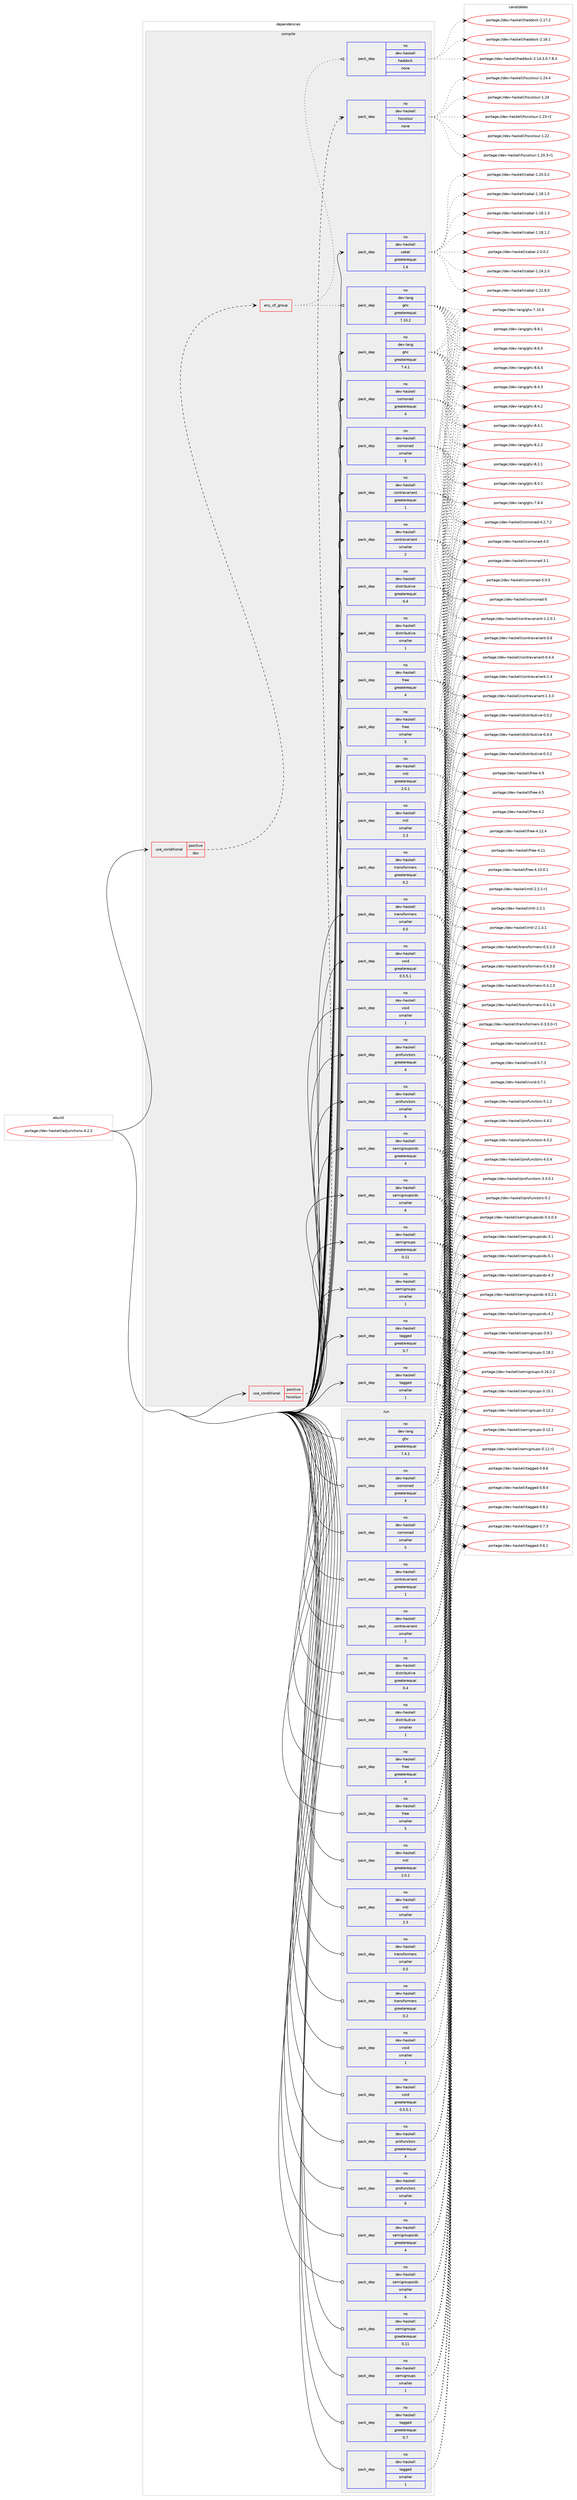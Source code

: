 digraph prolog {

# *************
# Graph options
# *************

newrank=true;
concentrate=true;
compound=true;
graph [rankdir=LR,fontname=Helvetica,fontsize=10,ranksep=1.5];#, ranksep=2.5, nodesep=0.2];
edge  [arrowhead=vee];
node  [fontname=Helvetica,fontsize=10];

# **********
# The ebuild
# **********

subgraph cluster_leftcol {
color=gray;
label=<<i>ebuild</i>>;
id [label="portage://dev-haskell/adjunctions-4.2.2", color=red, width=4, href="../dev-haskell/adjunctions-4.2.2.svg"];
}

# ****************
# The dependencies
# ****************

subgraph cluster_midcol {
color=gray;
label=<<i>dependencies</i>>;
subgraph cluster_compile {
fillcolor="#eeeeee";
style=filled;
label=<<i>compile</i>>;
subgraph cond135236 {
dependency573353 [label=<<TABLE BORDER="0" CELLBORDER="1" CELLSPACING="0" CELLPADDING="4"><TR><TD ROWSPAN="3" CELLPADDING="10">use_conditional</TD></TR><TR><TD>positive</TD></TR><TR><TD>doc</TD></TR></TABLE>>, shape=none, color=red];
subgraph any6897 {
dependency573354 [label=<<TABLE BORDER="0" CELLBORDER="1" CELLSPACING="0" CELLPADDING="4"><TR><TD CELLPADDING="10">any_of_group</TD></TR></TABLE>>, shape=none, color=red];subgraph pack430983 {
dependency573355 [label=<<TABLE BORDER="0" CELLBORDER="1" CELLSPACING="0" CELLPADDING="4" WIDTH="220"><TR><TD ROWSPAN="6" CELLPADDING="30">pack_dep</TD></TR><TR><TD WIDTH="110">no</TD></TR><TR><TD>dev-haskell</TD></TR><TR><TD>haddock</TD></TR><TR><TD>none</TD></TR><TR><TD></TD></TR></TABLE>>, shape=none, color=blue];
}
dependency573354:e -> dependency573355:w [weight=20,style="dotted",arrowhead="oinv"];
subgraph pack430984 {
dependency573356 [label=<<TABLE BORDER="0" CELLBORDER="1" CELLSPACING="0" CELLPADDING="4" WIDTH="220"><TR><TD ROWSPAN="6" CELLPADDING="30">pack_dep</TD></TR><TR><TD WIDTH="110">no</TD></TR><TR><TD>dev-lang</TD></TR><TR><TD>ghc</TD></TR><TR><TD>greaterequal</TD></TR><TR><TD>7.10.2</TD></TR></TABLE>>, shape=none, color=blue];
}
dependency573354:e -> dependency573356:w [weight=20,style="dotted",arrowhead="oinv"];
}
dependency573353:e -> dependency573354:w [weight=20,style="dashed",arrowhead="vee"];
}
id:e -> dependency573353:w [weight=20,style="solid",arrowhead="vee"];
subgraph cond135237 {
dependency573357 [label=<<TABLE BORDER="0" CELLBORDER="1" CELLSPACING="0" CELLPADDING="4"><TR><TD ROWSPAN="3" CELLPADDING="10">use_conditional</TD></TR><TR><TD>positive</TD></TR><TR><TD>hscolour</TD></TR></TABLE>>, shape=none, color=red];
subgraph pack430985 {
dependency573358 [label=<<TABLE BORDER="0" CELLBORDER="1" CELLSPACING="0" CELLPADDING="4" WIDTH="220"><TR><TD ROWSPAN="6" CELLPADDING="30">pack_dep</TD></TR><TR><TD WIDTH="110">no</TD></TR><TR><TD>dev-haskell</TD></TR><TR><TD>hscolour</TD></TR><TR><TD>none</TD></TR><TR><TD></TD></TR></TABLE>>, shape=none, color=blue];
}
dependency573357:e -> dependency573358:w [weight=20,style="dashed",arrowhead="vee"];
}
id:e -> dependency573357:w [weight=20,style="solid",arrowhead="vee"];
subgraph pack430986 {
dependency573359 [label=<<TABLE BORDER="0" CELLBORDER="1" CELLSPACING="0" CELLPADDING="4" WIDTH="220"><TR><TD ROWSPAN="6" CELLPADDING="30">pack_dep</TD></TR><TR><TD WIDTH="110">no</TD></TR><TR><TD>dev-haskell</TD></TR><TR><TD>cabal</TD></TR><TR><TD>greaterequal</TD></TR><TR><TD>1.6</TD></TR></TABLE>>, shape=none, color=blue];
}
id:e -> dependency573359:w [weight=20,style="solid",arrowhead="vee"];
subgraph pack430987 {
dependency573360 [label=<<TABLE BORDER="0" CELLBORDER="1" CELLSPACING="0" CELLPADDING="4" WIDTH="220"><TR><TD ROWSPAN="6" CELLPADDING="30">pack_dep</TD></TR><TR><TD WIDTH="110">no</TD></TR><TR><TD>dev-haskell</TD></TR><TR><TD>comonad</TD></TR><TR><TD>greaterequal</TD></TR><TR><TD>4</TD></TR></TABLE>>, shape=none, color=blue];
}
id:e -> dependency573360:w [weight=20,style="solid",arrowhead="vee"];
subgraph pack430988 {
dependency573361 [label=<<TABLE BORDER="0" CELLBORDER="1" CELLSPACING="0" CELLPADDING="4" WIDTH="220"><TR><TD ROWSPAN="6" CELLPADDING="30">pack_dep</TD></TR><TR><TD WIDTH="110">no</TD></TR><TR><TD>dev-haskell</TD></TR><TR><TD>comonad</TD></TR><TR><TD>smaller</TD></TR><TR><TD>5</TD></TR></TABLE>>, shape=none, color=blue];
}
id:e -> dependency573361:w [weight=20,style="solid",arrowhead="vee"];
subgraph pack430989 {
dependency573362 [label=<<TABLE BORDER="0" CELLBORDER="1" CELLSPACING="0" CELLPADDING="4" WIDTH="220"><TR><TD ROWSPAN="6" CELLPADDING="30">pack_dep</TD></TR><TR><TD WIDTH="110">no</TD></TR><TR><TD>dev-haskell</TD></TR><TR><TD>contravariant</TD></TR><TR><TD>greaterequal</TD></TR><TR><TD>1</TD></TR></TABLE>>, shape=none, color=blue];
}
id:e -> dependency573362:w [weight=20,style="solid",arrowhead="vee"];
subgraph pack430990 {
dependency573363 [label=<<TABLE BORDER="0" CELLBORDER="1" CELLSPACING="0" CELLPADDING="4" WIDTH="220"><TR><TD ROWSPAN="6" CELLPADDING="30">pack_dep</TD></TR><TR><TD WIDTH="110">no</TD></TR><TR><TD>dev-haskell</TD></TR><TR><TD>contravariant</TD></TR><TR><TD>smaller</TD></TR><TR><TD>2</TD></TR></TABLE>>, shape=none, color=blue];
}
id:e -> dependency573363:w [weight=20,style="solid",arrowhead="vee"];
subgraph pack430991 {
dependency573364 [label=<<TABLE BORDER="0" CELLBORDER="1" CELLSPACING="0" CELLPADDING="4" WIDTH="220"><TR><TD ROWSPAN="6" CELLPADDING="30">pack_dep</TD></TR><TR><TD WIDTH="110">no</TD></TR><TR><TD>dev-haskell</TD></TR><TR><TD>distributive</TD></TR><TR><TD>greaterequal</TD></TR><TR><TD>0.4</TD></TR></TABLE>>, shape=none, color=blue];
}
id:e -> dependency573364:w [weight=20,style="solid",arrowhead="vee"];
subgraph pack430992 {
dependency573365 [label=<<TABLE BORDER="0" CELLBORDER="1" CELLSPACING="0" CELLPADDING="4" WIDTH="220"><TR><TD ROWSPAN="6" CELLPADDING="30">pack_dep</TD></TR><TR><TD WIDTH="110">no</TD></TR><TR><TD>dev-haskell</TD></TR><TR><TD>distributive</TD></TR><TR><TD>smaller</TD></TR><TR><TD>1</TD></TR></TABLE>>, shape=none, color=blue];
}
id:e -> dependency573365:w [weight=20,style="solid",arrowhead="vee"];
subgraph pack430993 {
dependency573366 [label=<<TABLE BORDER="0" CELLBORDER="1" CELLSPACING="0" CELLPADDING="4" WIDTH="220"><TR><TD ROWSPAN="6" CELLPADDING="30">pack_dep</TD></TR><TR><TD WIDTH="110">no</TD></TR><TR><TD>dev-haskell</TD></TR><TR><TD>free</TD></TR><TR><TD>greaterequal</TD></TR><TR><TD>4</TD></TR></TABLE>>, shape=none, color=blue];
}
id:e -> dependency573366:w [weight=20,style="solid",arrowhead="vee"];
subgraph pack430994 {
dependency573367 [label=<<TABLE BORDER="0" CELLBORDER="1" CELLSPACING="0" CELLPADDING="4" WIDTH="220"><TR><TD ROWSPAN="6" CELLPADDING="30">pack_dep</TD></TR><TR><TD WIDTH="110">no</TD></TR><TR><TD>dev-haskell</TD></TR><TR><TD>free</TD></TR><TR><TD>smaller</TD></TR><TR><TD>5</TD></TR></TABLE>>, shape=none, color=blue];
}
id:e -> dependency573367:w [weight=20,style="solid",arrowhead="vee"];
subgraph pack430995 {
dependency573368 [label=<<TABLE BORDER="0" CELLBORDER="1" CELLSPACING="0" CELLPADDING="4" WIDTH="220"><TR><TD ROWSPAN="6" CELLPADDING="30">pack_dep</TD></TR><TR><TD WIDTH="110">no</TD></TR><TR><TD>dev-haskell</TD></TR><TR><TD>mtl</TD></TR><TR><TD>greaterequal</TD></TR><TR><TD>2.0.1</TD></TR></TABLE>>, shape=none, color=blue];
}
id:e -> dependency573368:w [weight=20,style="solid",arrowhead="vee"];
subgraph pack430996 {
dependency573369 [label=<<TABLE BORDER="0" CELLBORDER="1" CELLSPACING="0" CELLPADDING="4" WIDTH="220"><TR><TD ROWSPAN="6" CELLPADDING="30">pack_dep</TD></TR><TR><TD WIDTH="110">no</TD></TR><TR><TD>dev-haskell</TD></TR><TR><TD>mtl</TD></TR><TR><TD>smaller</TD></TR><TR><TD>2.3</TD></TR></TABLE>>, shape=none, color=blue];
}
id:e -> dependency573369:w [weight=20,style="solid",arrowhead="vee"];
subgraph pack430997 {
dependency573370 [label=<<TABLE BORDER="0" CELLBORDER="1" CELLSPACING="0" CELLPADDING="4" WIDTH="220"><TR><TD ROWSPAN="6" CELLPADDING="30">pack_dep</TD></TR><TR><TD WIDTH="110">no</TD></TR><TR><TD>dev-haskell</TD></TR><TR><TD>profunctors</TD></TR><TR><TD>greaterequal</TD></TR><TR><TD>4</TD></TR></TABLE>>, shape=none, color=blue];
}
id:e -> dependency573370:w [weight=20,style="solid",arrowhead="vee"];
subgraph pack430998 {
dependency573371 [label=<<TABLE BORDER="0" CELLBORDER="1" CELLSPACING="0" CELLPADDING="4" WIDTH="220"><TR><TD ROWSPAN="6" CELLPADDING="30">pack_dep</TD></TR><TR><TD WIDTH="110">no</TD></TR><TR><TD>dev-haskell</TD></TR><TR><TD>profunctors</TD></TR><TR><TD>smaller</TD></TR><TR><TD>6</TD></TR></TABLE>>, shape=none, color=blue];
}
id:e -> dependency573371:w [weight=20,style="solid",arrowhead="vee"];
subgraph pack430999 {
dependency573372 [label=<<TABLE BORDER="0" CELLBORDER="1" CELLSPACING="0" CELLPADDING="4" WIDTH="220"><TR><TD ROWSPAN="6" CELLPADDING="30">pack_dep</TD></TR><TR><TD WIDTH="110">no</TD></TR><TR><TD>dev-haskell</TD></TR><TR><TD>semigroupoids</TD></TR><TR><TD>greaterequal</TD></TR><TR><TD>4</TD></TR></TABLE>>, shape=none, color=blue];
}
id:e -> dependency573372:w [weight=20,style="solid",arrowhead="vee"];
subgraph pack431000 {
dependency573373 [label=<<TABLE BORDER="0" CELLBORDER="1" CELLSPACING="0" CELLPADDING="4" WIDTH="220"><TR><TD ROWSPAN="6" CELLPADDING="30">pack_dep</TD></TR><TR><TD WIDTH="110">no</TD></TR><TR><TD>dev-haskell</TD></TR><TR><TD>semigroupoids</TD></TR><TR><TD>smaller</TD></TR><TR><TD>6</TD></TR></TABLE>>, shape=none, color=blue];
}
id:e -> dependency573373:w [weight=20,style="solid",arrowhead="vee"];
subgraph pack431001 {
dependency573374 [label=<<TABLE BORDER="0" CELLBORDER="1" CELLSPACING="0" CELLPADDING="4" WIDTH="220"><TR><TD ROWSPAN="6" CELLPADDING="30">pack_dep</TD></TR><TR><TD WIDTH="110">no</TD></TR><TR><TD>dev-haskell</TD></TR><TR><TD>semigroups</TD></TR><TR><TD>greaterequal</TD></TR><TR><TD>0.11</TD></TR></TABLE>>, shape=none, color=blue];
}
id:e -> dependency573374:w [weight=20,style="solid",arrowhead="vee"];
subgraph pack431002 {
dependency573375 [label=<<TABLE BORDER="0" CELLBORDER="1" CELLSPACING="0" CELLPADDING="4" WIDTH="220"><TR><TD ROWSPAN="6" CELLPADDING="30">pack_dep</TD></TR><TR><TD WIDTH="110">no</TD></TR><TR><TD>dev-haskell</TD></TR><TR><TD>semigroups</TD></TR><TR><TD>smaller</TD></TR><TR><TD>1</TD></TR></TABLE>>, shape=none, color=blue];
}
id:e -> dependency573375:w [weight=20,style="solid",arrowhead="vee"];
subgraph pack431003 {
dependency573376 [label=<<TABLE BORDER="0" CELLBORDER="1" CELLSPACING="0" CELLPADDING="4" WIDTH="220"><TR><TD ROWSPAN="6" CELLPADDING="30">pack_dep</TD></TR><TR><TD WIDTH="110">no</TD></TR><TR><TD>dev-haskell</TD></TR><TR><TD>tagged</TD></TR><TR><TD>greaterequal</TD></TR><TR><TD>0.7</TD></TR></TABLE>>, shape=none, color=blue];
}
id:e -> dependency573376:w [weight=20,style="solid",arrowhead="vee"];
subgraph pack431004 {
dependency573377 [label=<<TABLE BORDER="0" CELLBORDER="1" CELLSPACING="0" CELLPADDING="4" WIDTH="220"><TR><TD ROWSPAN="6" CELLPADDING="30">pack_dep</TD></TR><TR><TD WIDTH="110">no</TD></TR><TR><TD>dev-haskell</TD></TR><TR><TD>tagged</TD></TR><TR><TD>smaller</TD></TR><TR><TD>1</TD></TR></TABLE>>, shape=none, color=blue];
}
id:e -> dependency573377:w [weight=20,style="solid",arrowhead="vee"];
subgraph pack431005 {
dependency573378 [label=<<TABLE BORDER="0" CELLBORDER="1" CELLSPACING="0" CELLPADDING="4" WIDTH="220"><TR><TD ROWSPAN="6" CELLPADDING="30">pack_dep</TD></TR><TR><TD WIDTH="110">no</TD></TR><TR><TD>dev-haskell</TD></TR><TR><TD>transformers</TD></TR><TR><TD>greaterequal</TD></TR><TR><TD>0.2</TD></TR></TABLE>>, shape=none, color=blue];
}
id:e -> dependency573378:w [weight=20,style="solid",arrowhead="vee"];
subgraph pack431006 {
dependency573379 [label=<<TABLE BORDER="0" CELLBORDER="1" CELLSPACING="0" CELLPADDING="4" WIDTH="220"><TR><TD ROWSPAN="6" CELLPADDING="30">pack_dep</TD></TR><TR><TD WIDTH="110">no</TD></TR><TR><TD>dev-haskell</TD></TR><TR><TD>transformers</TD></TR><TR><TD>smaller</TD></TR><TR><TD>0.5</TD></TR></TABLE>>, shape=none, color=blue];
}
id:e -> dependency573379:w [weight=20,style="solid",arrowhead="vee"];
subgraph pack431007 {
dependency573380 [label=<<TABLE BORDER="0" CELLBORDER="1" CELLSPACING="0" CELLPADDING="4" WIDTH="220"><TR><TD ROWSPAN="6" CELLPADDING="30">pack_dep</TD></TR><TR><TD WIDTH="110">no</TD></TR><TR><TD>dev-haskell</TD></TR><TR><TD>void</TD></TR><TR><TD>greaterequal</TD></TR><TR><TD>0.5.5.1</TD></TR></TABLE>>, shape=none, color=blue];
}
id:e -> dependency573380:w [weight=20,style="solid",arrowhead="vee"];
subgraph pack431008 {
dependency573381 [label=<<TABLE BORDER="0" CELLBORDER="1" CELLSPACING="0" CELLPADDING="4" WIDTH="220"><TR><TD ROWSPAN="6" CELLPADDING="30">pack_dep</TD></TR><TR><TD WIDTH="110">no</TD></TR><TR><TD>dev-haskell</TD></TR><TR><TD>void</TD></TR><TR><TD>smaller</TD></TR><TR><TD>1</TD></TR></TABLE>>, shape=none, color=blue];
}
id:e -> dependency573381:w [weight=20,style="solid",arrowhead="vee"];
subgraph pack431009 {
dependency573382 [label=<<TABLE BORDER="0" CELLBORDER="1" CELLSPACING="0" CELLPADDING="4" WIDTH="220"><TR><TD ROWSPAN="6" CELLPADDING="30">pack_dep</TD></TR><TR><TD WIDTH="110">no</TD></TR><TR><TD>dev-lang</TD></TR><TR><TD>ghc</TD></TR><TR><TD>greaterequal</TD></TR><TR><TD>7.4.1</TD></TR></TABLE>>, shape=none, color=blue];
}
id:e -> dependency573382:w [weight=20,style="solid",arrowhead="vee"];
}
subgraph cluster_compileandrun {
fillcolor="#eeeeee";
style=filled;
label=<<i>compile and run</i>>;
}
subgraph cluster_run {
fillcolor="#eeeeee";
style=filled;
label=<<i>run</i>>;
subgraph pack431010 {
dependency573383 [label=<<TABLE BORDER="0" CELLBORDER="1" CELLSPACING="0" CELLPADDING="4" WIDTH="220"><TR><TD ROWSPAN="6" CELLPADDING="30">pack_dep</TD></TR><TR><TD WIDTH="110">no</TD></TR><TR><TD>dev-haskell</TD></TR><TR><TD>comonad</TD></TR><TR><TD>greaterequal</TD></TR><TR><TD>4</TD></TR></TABLE>>, shape=none, color=blue];
}
id:e -> dependency573383:w [weight=20,style="solid",arrowhead="odot"];
subgraph pack431011 {
dependency573384 [label=<<TABLE BORDER="0" CELLBORDER="1" CELLSPACING="0" CELLPADDING="4" WIDTH="220"><TR><TD ROWSPAN="6" CELLPADDING="30">pack_dep</TD></TR><TR><TD WIDTH="110">no</TD></TR><TR><TD>dev-haskell</TD></TR><TR><TD>comonad</TD></TR><TR><TD>smaller</TD></TR><TR><TD>5</TD></TR></TABLE>>, shape=none, color=blue];
}
id:e -> dependency573384:w [weight=20,style="solid",arrowhead="odot"];
subgraph pack431012 {
dependency573385 [label=<<TABLE BORDER="0" CELLBORDER="1" CELLSPACING="0" CELLPADDING="4" WIDTH="220"><TR><TD ROWSPAN="6" CELLPADDING="30">pack_dep</TD></TR><TR><TD WIDTH="110">no</TD></TR><TR><TD>dev-haskell</TD></TR><TR><TD>contravariant</TD></TR><TR><TD>greaterequal</TD></TR><TR><TD>1</TD></TR></TABLE>>, shape=none, color=blue];
}
id:e -> dependency573385:w [weight=20,style="solid",arrowhead="odot"];
subgraph pack431013 {
dependency573386 [label=<<TABLE BORDER="0" CELLBORDER="1" CELLSPACING="0" CELLPADDING="4" WIDTH="220"><TR><TD ROWSPAN="6" CELLPADDING="30">pack_dep</TD></TR><TR><TD WIDTH="110">no</TD></TR><TR><TD>dev-haskell</TD></TR><TR><TD>contravariant</TD></TR><TR><TD>smaller</TD></TR><TR><TD>2</TD></TR></TABLE>>, shape=none, color=blue];
}
id:e -> dependency573386:w [weight=20,style="solid",arrowhead="odot"];
subgraph pack431014 {
dependency573387 [label=<<TABLE BORDER="0" CELLBORDER="1" CELLSPACING="0" CELLPADDING="4" WIDTH="220"><TR><TD ROWSPAN="6" CELLPADDING="30">pack_dep</TD></TR><TR><TD WIDTH="110">no</TD></TR><TR><TD>dev-haskell</TD></TR><TR><TD>distributive</TD></TR><TR><TD>greaterequal</TD></TR><TR><TD>0.4</TD></TR></TABLE>>, shape=none, color=blue];
}
id:e -> dependency573387:w [weight=20,style="solid",arrowhead="odot"];
subgraph pack431015 {
dependency573388 [label=<<TABLE BORDER="0" CELLBORDER="1" CELLSPACING="0" CELLPADDING="4" WIDTH="220"><TR><TD ROWSPAN="6" CELLPADDING="30">pack_dep</TD></TR><TR><TD WIDTH="110">no</TD></TR><TR><TD>dev-haskell</TD></TR><TR><TD>distributive</TD></TR><TR><TD>smaller</TD></TR><TR><TD>1</TD></TR></TABLE>>, shape=none, color=blue];
}
id:e -> dependency573388:w [weight=20,style="solid",arrowhead="odot"];
subgraph pack431016 {
dependency573389 [label=<<TABLE BORDER="0" CELLBORDER="1" CELLSPACING="0" CELLPADDING="4" WIDTH="220"><TR><TD ROWSPAN="6" CELLPADDING="30">pack_dep</TD></TR><TR><TD WIDTH="110">no</TD></TR><TR><TD>dev-haskell</TD></TR><TR><TD>free</TD></TR><TR><TD>greaterequal</TD></TR><TR><TD>4</TD></TR></TABLE>>, shape=none, color=blue];
}
id:e -> dependency573389:w [weight=20,style="solid",arrowhead="odot"];
subgraph pack431017 {
dependency573390 [label=<<TABLE BORDER="0" CELLBORDER="1" CELLSPACING="0" CELLPADDING="4" WIDTH="220"><TR><TD ROWSPAN="6" CELLPADDING="30">pack_dep</TD></TR><TR><TD WIDTH="110">no</TD></TR><TR><TD>dev-haskell</TD></TR><TR><TD>free</TD></TR><TR><TD>smaller</TD></TR><TR><TD>5</TD></TR></TABLE>>, shape=none, color=blue];
}
id:e -> dependency573390:w [weight=20,style="solid",arrowhead="odot"];
subgraph pack431018 {
dependency573391 [label=<<TABLE BORDER="0" CELLBORDER="1" CELLSPACING="0" CELLPADDING="4" WIDTH="220"><TR><TD ROWSPAN="6" CELLPADDING="30">pack_dep</TD></TR><TR><TD WIDTH="110">no</TD></TR><TR><TD>dev-haskell</TD></TR><TR><TD>mtl</TD></TR><TR><TD>greaterequal</TD></TR><TR><TD>2.0.1</TD></TR></TABLE>>, shape=none, color=blue];
}
id:e -> dependency573391:w [weight=20,style="solid",arrowhead="odot"];
subgraph pack431019 {
dependency573392 [label=<<TABLE BORDER="0" CELLBORDER="1" CELLSPACING="0" CELLPADDING="4" WIDTH="220"><TR><TD ROWSPAN="6" CELLPADDING="30">pack_dep</TD></TR><TR><TD WIDTH="110">no</TD></TR><TR><TD>dev-haskell</TD></TR><TR><TD>mtl</TD></TR><TR><TD>smaller</TD></TR><TR><TD>2.3</TD></TR></TABLE>>, shape=none, color=blue];
}
id:e -> dependency573392:w [weight=20,style="solid",arrowhead="odot"];
subgraph pack431020 {
dependency573393 [label=<<TABLE BORDER="0" CELLBORDER="1" CELLSPACING="0" CELLPADDING="4" WIDTH="220"><TR><TD ROWSPAN="6" CELLPADDING="30">pack_dep</TD></TR><TR><TD WIDTH="110">no</TD></TR><TR><TD>dev-haskell</TD></TR><TR><TD>profunctors</TD></TR><TR><TD>greaterequal</TD></TR><TR><TD>4</TD></TR></TABLE>>, shape=none, color=blue];
}
id:e -> dependency573393:w [weight=20,style="solid",arrowhead="odot"];
subgraph pack431021 {
dependency573394 [label=<<TABLE BORDER="0" CELLBORDER="1" CELLSPACING="0" CELLPADDING="4" WIDTH="220"><TR><TD ROWSPAN="6" CELLPADDING="30">pack_dep</TD></TR><TR><TD WIDTH="110">no</TD></TR><TR><TD>dev-haskell</TD></TR><TR><TD>profunctors</TD></TR><TR><TD>smaller</TD></TR><TR><TD>6</TD></TR></TABLE>>, shape=none, color=blue];
}
id:e -> dependency573394:w [weight=20,style="solid",arrowhead="odot"];
subgraph pack431022 {
dependency573395 [label=<<TABLE BORDER="0" CELLBORDER="1" CELLSPACING="0" CELLPADDING="4" WIDTH="220"><TR><TD ROWSPAN="6" CELLPADDING="30">pack_dep</TD></TR><TR><TD WIDTH="110">no</TD></TR><TR><TD>dev-haskell</TD></TR><TR><TD>semigroupoids</TD></TR><TR><TD>greaterequal</TD></TR><TR><TD>4</TD></TR></TABLE>>, shape=none, color=blue];
}
id:e -> dependency573395:w [weight=20,style="solid",arrowhead="odot"];
subgraph pack431023 {
dependency573396 [label=<<TABLE BORDER="0" CELLBORDER="1" CELLSPACING="0" CELLPADDING="4" WIDTH="220"><TR><TD ROWSPAN="6" CELLPADDING="30">pack_dep</TD></TR><TR><TD WIDTH="110">no</TD></TR><TR><TD>dev-haskell</TD></TR><TR><TD>semigroupoids</TD></TR><TR><TD>smaller</TD></TR><TR><TD>6</TD></TR></TABLE>>, shape=none, color=blue];
}
id:e -> dependency573396:w [weight=20,style="solid",arrowhead="odot"];
subgraph pack431024 {
dependency573397 [label=<<TABLE BORDER="0" CELLBORDER="1" CELLSPACING="0" CELLPADDING="4" WIDTH="220"><TR><TD ROWSPAN="6" CELLPADDING="30">pack_dep</TD></TR><TR><TD WIDTH="110">no</TD></TR><TR><TD>dev-haskell</TD></TR><TR><TD>semigroups</TD></TR><TR><TD>greaterequal</TD></TR><TR><TD>0.11</TD></TR></TABLE>>, shape=none, color=blue];
}
id:e -> dependency573397:w [weight=20,style="solid",arrowhead="odot"];
subgraph pack431025 {
dependency573398 [label=<<TABLE BORDER="0" CELLBORDER="1" CELLSPACING="0" CELLPADDING="4" WIDTH="220"><TR><TD ROWSPAN="6" CELLPADDING="30">pack_dep</TD></TR><TR><TD WIDTH="110">no</TD></TR><TR><TD>dev-haskell</TD></TR><TR><TD>semigroups</TD></TR><TR><TD>smaller</TD></TR><TR><TD>1</TD></TR></TABLE>>, shape=none, color=blue];
}
id:e -> dependency573398:w [weight=20,style="solid",arrowhead="odot"];
subgraph pack431026 {
dependency573399 [label=<<TABLE BORDER="0" CELLBORDER="1" CELLSPACING="0" CELLPADDING="4" WIDTH="220"><TR><TD ROWSPAN="6" CELLPADDING="30">pack_dep</TD></TR><TR><TD WIDTH="110">no</TD></TR><TR><TD>dev-haskell</TD></TR><TR><TD>tagged</TD></TR><TR><TD>greaterequal</TD></TR><TR><TD>0.7</TD></TR></TABLE>>, shape=none, color=blue];
}
id:e -> dependency573399:w [weight=20,style="solid",arrowhead="odot"];
subgraph pack431027 {
dependency573400 [label=<<TABLE BORDER="0" CELLBORDER="1" CELLSPACING="0" CELLPADDING="4" WIDTH="220"><TR><TD ROWSPAN="6" CELLPADDING="30">pack_dep</TD></TR><TR><TD WIDTH="110">no</TD></TR><TR><TD>dev-haskell</TD></TR><TR><TD>tagged</TD></TR><TR><TD>smaller</TD></TR><TR><TD>1</TD></TR></TABLE>>, shape=none, color=blue];
}
id:e -> dependency573400:w [weight=20,style="solid",arrowhead="odot"];
subgraph pack431028 {
dependency573401 [label=<<TABLE BORDER="0" CELLBORDER="1" CELLSPACING="0" CELLPADDING="4" WIDTH="220"><TR><TD ROWSPAN="6" CELLPADDING="30">pack_dep</TD></TR><TR><TD WIDTH="110">no</TD></TR><TR><TD>dev-haskell</TD></TR><TR><TD>transformers</TD></TR><TR><TD>greaterequal</TD></TR><TR><TD>0.2</TD></TR></TABLE>>, shape=none, color=blue];
}
id:e -> dependency573401:w [weight=20,style="solid",arrowhead="odot"];
subgraph pack431029 {
dependency573402 [label=<<TABLE BORDER="0" CELLBORDER="1" CELLSPACING="0" CELLPADDING="4" WIDTH="220"><TR><TD ROWSPAN="6" CELLPADDING="30">pack_dep</TD></TR><TR><TD WIDTH="110">no</TD></TR><TR><TD>dev-haskell</TD></TR><TR><TD>transformers</TD></TR><TR><TD>smaller</TD></TR><TR><TD>0.5</TD></TR></TABLE>>, shape=none, color=blue];
}
id:e -> dependency573402:w [weight=20,style="solid",arrowhead="odot"];
subgraph pack431030 {
dependency573403 [label=<<TABLE BORDER="0" CELLBORDER="1" CELLSPACING="0" CELLPADDING="4" WIDTH="220"><TR><TD ROWSPAN="6" CELLPADDING="30">pack_dep</TD></TR><TR><TD WIDTH="110">no</TD></TR><TR><TD>dev-haskell</TD></TR><TR><TD>void</TD></TR><TR><TD>greaterequal</TD></TR><TR><TD>0.5.5.1</TD></TR></TABLE>>, shape=none, color=blue];
}
id:e -> dependency573403:w [weight=20,style="solid",arrowhead="odot"];
subgraph pack431031 {
dependency573404 [label=<<TABLE BORDER="0" CELLBORDER="1" CELLSPACING="0" CELLPADDING="4" WIDTH="220"><TR><TD ROWSPAN="6" CELLPADDING="30">pack_dep</TD></TR><TR><TD WIDTH="110">no</TD></TR><TR><TD>dev-haskell</TD></TR><TR><TD>void</TD></TR><TR><TD>smaller</TD></TR><TR><TD>1</TD></TR></TABLE>>, shape=none, color=blue];
}
id:e -> dependency573404:w [weight=20,style="solid",arrowhead="odot"];
subgraph pack431032 {
dependency573405 [label=<<TABLE BORDER="0" CELLBORDER="1" CELLSPACING="0" CELLPADDING="4" WIDTH="220"><TR><TD ROWSPAN="6" CELLPADDING="30">pack_dep</TD></TR><TR><TD WIDTH="110">no</TD></TR><TR><TD>dev-lang</TD></TR><TR><TD>ghc</TD></TR><TR><TD>greaterequal</TD></TR><TR><TD>7.4.1</TD></TR></TABLE>>, shape=none, color=blue];
}
id:e -> dependency573405:w [weight=20,style="solid",arrowhead="odot"];
}
}

# **************
# The candidates
# **************

subgraph cluster_choices {
rank=same;
color=gray;
label=<<i>candidates</i>>;

subgraph choice430983 {
color=black;
nodesep=1;
choice100101118451049711510710110810847104971001001119910745504649554650 [label="portage://dev-haskell/haddock-2.17.2", color=red, width=4,href="../dev-haskell/haddock-2.17.2.svg"];
choice100101118451049711510710110810847104971001001119910745504649544649 [label="portage://dev-haskell/haddock-2.16.1", color=red, width=4,href="../dev-haskell/haddock-2.16.1.svg"];
choice1001011184510497115107101108108471049710010011199107455046495246514648465546564651 [label="portage://dev-haskell/haddock-2.14.3.0.7.8.3", color=red, width=4,href="../dev-haskell/haddock-2.14.3.0.7.8.3.svg"];
dependency573355:e -> choice100101118451049711510710110810847104971001001119910745504649554650:w [style=dotted,weight="100"];
dependency573355:e -> choice100101118451049711510710110810847104971001001119910745504649544649:w [style=dotted,weight="100"];
dependency573355:e -> choice1001011184510497115107101108108471049710010011199107455046495246514648465546564651:w [style=dotted,weight="100"];
}
subgraph choice430984 {
color=black;
nodesep=1;
choice10010111845108971101034710310499455646564649 [label="portage://dev-lang/ghc-8.8.1", color=red, width=4,href="../dev-lang/ghc-8.8.1.svg"];
choice10010111845108971101034710310499455646544653 [label="portage://dev-lang/ghc-8.6.5", color=red, width=4,href="../dev-lang/ghc-8.6.5.svg"];
choice10010111845108971101034710310499455646544652 [label="portage://dev-lang/ghc-8.6.4", color=red, width=4,href="../dev-lang/ghc-8.6.4.svg"];
choice10010111845108971101034710310499455646524651 [label="portage://dev-lang/ghc-8.4.3", color=red, width=4,href="../dev-lang/ghc-8.4.3.svg"];
choice10010111845108971101034710310499455646524650 [label="portage://dev-lang/ghc-8.4.2", color=red, width=4,href="../dev-lang/ghc-8.4.2.svg"];
choice10010111845108971101034710310499455646524649 [label="portage://dev-lang/ghc-8.4.1", color=red, width=4,href="../dev-lang/ghc-8.4.1.svg"];
choice10010111845108971101034710310499455646504650 [label="portage://dev-lang/ghc-8.2.2", color=red, width=4,href="../dev-lang/ghc-8.2.2.svg"];
choice10010111845108971101034710310499455646504649 [label="portage://dev-lang/ghc-8.2.1", color=red, width=4,href="../dev-lang/ghc-8.2.1.svg"];
choice10010111845108971101034710310499455646484650 [label="portage://dev-lang/ghc-8.0.2", color=red, width=4,href="../dev-lang/ghc-8.0.2.svg"];
choice10010111845108971101034710310499455546564652 [label="portage://dev-lang/ghc-7.8.4", color=red, width=4,href="../dev-lang/ghc-7.8.4.svg"];
choice1001011184510897110103471031049945554649484651 [label="portage://dev-lang/ghc-7.10.3", color=red, width=4,href="../dev-lang/ghc-7.10.3.svg"];
dependency573356:e -> choice10010111845108971101034710310499455646564649:w [style=dotted,weight="100"];
dependency573356:e -> choice10010111845108971101034710310499455646544653:w [style=dotted,weight="100"];
dependency573356:e -> choice10010111845108971101034710310499455646544652:w [style=dotted,weight="100"];
dependency573356:e -> choice10010111845108971101034710310499455646524651:w [style=dotted,weight="100"];
dependency573356:e -> choice10010111845108971101034710310499455646524650:w [style=dotted,weight="100"];
dependency573356:e -> choice10010111845108971101034710310499455646524649:w [style=dotted,weight="100"];
dependency573356:e -> choice10010111845108971101034710310499455646504650:w [style=dotted,weight="100"];
dependency573356:e -> choice10010111845108971101034710310499455646504649:w [style=dotted,weight="100"];
dependency573356:e -> choice10010111845108971101034710310499455646484650:w [style=dotted,weight="100"];
dependency573356:e -> choice10010111845108971101034710310499455546564652:w [style=dotted,weight="100"];
dependency573356:e -> choice1001011184510897110103471031049945554649484651:w [style=dotted,weight="100"];
}
subgraph choice430985 {
color=black;
nodesep=1;
choice1001011184510497115107101108108471041159911110811111711445494650524652 [label="portage://dev-haskell/hscolour-1.24.4", color=red, width=4,href="../dev-haskell/hscolour-1.24.4.svg"];
choice100101118451049711510710110810847104115991111081111171144549465052 [label="portage://dev-haskell/hscolour-1.24", color=red, width=4,href="../dev-haskell/hscolour-1.24.svg"];
choice1001011184510497115107101108108471041159911110811111711445494650514511449 [label="portage://dev-haskell/hscolour-1.23-r1", color=red, width=4,href="../dev-haskell/hscolour-1.23-r1.svg"];
choice100101118451049711510710110810847104115991111081111171144549465050 [label="portage://dev-haskell/hscolour-1.22", color=red, width=4,href="../dev-haskell/hscolour-1.22.svg"];
choice10010111845104971151071011081084710411599111108111117114454946504846514511449 [label="portage://dev-haskell/hscolour-1.20.3-r1", color=red, width=4,href="../dev-haskell/hscolour-1.20.3-r1.svg"];
dependency573358:e -> choice1001011184510497115107101108108471041159911110811111711445494650524652:w [style=dotted,weight="100"];
dependency573358:e -> choice100101118451049711510710110810847104115991111081111171144549465052:w [style=dotted,weight="100"];
dependency573358:e -> choice1001011184510497115107101108108471041159911110811111711445494650514511449:w [style=dotted,weight="100"];
dependency573358:e -> choice100101118451049711510710110810847104115991111081111171144549465050:w [style=dotted,weight="100"];
dependency573358:e -> choice10010111845104971151071011081084710411599111108111117114454946504846514511449:w [style=dotted,weight="100"];
}
subgraph choice430986 {
color=black;
nodesep=1;
choice100101118451049711510710110810847999798971084550464846484650 [label="portage://dev-haskell/cabal-2.0.0.2", color=red, width=4,href="../dev-haskell/cabal-2.0.0.2.svg"];
choice10010111845104971151071011081084799979897108454946505246504648 [label="portage://dev-haskell/cabal-1.24.2.0", color=red, width=4,href="../dev-haskell/cabal-1.24.2.0.svg"];
choice10010111845104971151071011081084799979897108454946505046564648 [label="portage://dev-haskell/cabal-1.22.8.0", color=red, width=4,href="../dev-haskell/cabal-1.22.8.0.svg"];
choice10010111845104971151071011081084799979897108454946504846484650 [label="portage://dev-haskell/cabal-1.20.0.2", color=red, width=4,href="../dev-haskell/cabal-1.20.0.2.svg"];
choice10010111845104971151071011081084799979897108454946495646494653 [label="portage://dev-haskell/cabal-1.18.1.5", color=red, width=4,href="../dev-haskell/cabal-1.18.1.5.svg"];
choice10010111845104971151071011081084799979897108454946495646494651 [label="portage://dev-haskell/cabal-1.18.1.3", color=red, width=4,href="../dev-haskell/cabal-1.18.1.3.svg"];
choice10010111845104971151071011081084799979897108454946495646494650 [label="portage://dev-haskell/cabal-1.18.1.2", color=red, width=4,href="../dev-haskell/cabal-1.18.1.2.svg"];
dependency573359:e -> choice100101118451049711510710110810847999798971084550464846484650:w [style=dotted,weight="100"];
dependency573359:e -> choice10010111845104971151071011081084799979897108454946505246504648:w [style=dotted,weight="100"];
dependency573359:e -> choice10010111845104971151071011081084799979897108454946505046564648:w [style=dotted,weight="100"];
dependency573359:e -> choice10010111845104971151071011081084799979897108454946504846484650:w [style=dotted,weight="100"];
dependency573359:e -> choice10010111845104971151071011081084799979897108454946495646494653:w [style=dotted,weight="100"];
dependency573359:e -> choice10010111845104971151071011081084799979897108454946495646494651:w [style=dotted,weight="100"];
dependency573359:e -> choice10010111845104971151071011081084799979897108454946495646494650:w [style=dotted,weight="100"];
}
subgraph choice430987 {
color=black;
nodesep=1;
choice1001011184510497115107101108108479911110911111097100455346484653 [label="portage://dev-haskell/comonad-5.0.5", color=red, width=4,href="../dev-haskell/comonad-5.0.5.svg"];
choice10010111845104971151071011081084799111109111110971004553 [label="portage://dev-haskell/comonad-5", color=red, width=4,href="../dev-haskell/comonad-5.svg"];
choice10010111845104971151071011081084799111109111110971004552465046554650 [label="portage://dev-haskell/comonad-4.2.7.2", color=red, width=4,href="../dev-haskell/comonad-4.2.7.2.svg"];
choice100101118451049711510710110810847991111091111109710045524648 [label="portage://dev-haskell/comonad-4.0", color=red, width=4,href="../dev-haskell/comonad-4.0.svg"];
choice100101118451049711510710110810847991111091111109710045514649 [label="portage://dev-haskell/comonad-3.1", color=red, width=4,href="../dev-haskell/comonad-3.1.svg"];
dependency573360:e -> choice1001011184510497115107101108108479911110911111097100455346484653:w [style=dotted,weight="100"];
dependency573360:e -> choice10010111845104971151071011081084799111109111110971004553:w [style=dotted,weight="100"];
dependency573360:e -> choice10010111845104971151071011081084799111109111110971004552465046554650:w [style=dotted,weight="100"];
dependency573360:e -> choice100101118451049711510710110810847991111091111109710045524648:w [style=dotted,weight="100"];
dependency573360:e -> choice100101118451049711510710110810847991111091111109710045514649:w [style=dotted,weight="100"];
}
subgraph choice430988 {
color=black;
nodesep=1;
choice1001011184510497115107101108108479911110911111097100455346484653 [label="portage://dev-haskell/comonad-5.0.5", color=red, width=4,href="../dev-haskell/comonad-5.0.5.svg"];
choice10010111845104971151071011081084799111109111110971004553 [label="portage://dev-haskell/comonad-5", color=red, width=4,href="../dev-haskell/comonad-5.svg"];
choice10010111845104971151071011081084799111109111110971004552465046554650 [label="portage://dev-haskell/comonad-4.2.7.2", color=red, width=4,href="../dev-haskell/comonad-4.2.7.2.svg"];
choice100101118451049711510710110810847991111091111109710045524648 [label="portage://dev-haskell/comonad-4.0", color=red, width=4,href="../dev-haskell/comonad-4.0.svg"];
choice100101118451049711510710110810847991111091111109710045514649 [label="portage://dev-haskell/comonad-3.1", color=red, width=4,href="../dev-haskell/comonad-3.1.svg"];
dependency573361:e -> choice1001011184510497115107101108108479911110911111097100455346484653:w [style=dotted,weight="100"];
dependency573361:e -> choice10010111845104971151071011081084799111109111110971004553:w [style=dotted,weight="100"];
dependency573361:e -> choice10010111845104971151071011081084799111109111110971004552465046554650:w [style=dotted,weight="100"];
dependency573361:e -> choice100101118451049711510710110810847991111091111109710045524648:w [style=dotted,weight="100"];
dependency573361:e -> choice100101118451049711510710110810847991111091111109710045514649:w [style=dotted,weight="100"];
}
subgraph choice430989 {
color=black;
nodesep=1;
choice1001011184510497115107101108108479911111011611497118971141059711011645494652 [label="portage://dev-haskell/contravariant-1.4", color=red, width=4,href="../dev-haskell/contravariant-1.4.svg"];
choice10010111845104971151071011081084799111110116114971189711410597110116454946514651 [label="portage://dev-haskell/contravariant-1.3.3", color=red, width=4,href="../dev-haskell/contravariant-1.3.3.svg"];
choice100101118451049711510710110810847991111101161149711897114105971101164549465046484649 [label="portage://dev-haskell/contravariant-1.2.0.1", color=red, width=4,href="../dev-haskell/contravariant-1.2.0.1.svg"];
choice1001011184510497115107101108108479911111011611497118971141059711011645484654 [label="portage://dev-haskell/contravariant-0.6", color=red, width=4,href="../dev-haskell/contravariant-0.6.svg"];
choice10010111845104971151071011081084799111110116114971189711410597110116454846524652 [label="portage://dev-haskell/contravariant-0.4.4", color=red, width=4,href="../dev-haskell/contravariant-0.4.4.svg"];
dependency573362:e -> choice1001011184510497115107101108108479911111011611497118971141059711011645494652:w [style=dotted,weight="100"];
dependency573362:e -> choice10010111845104971151071011081084799111110116114971189711410597110116454946514651:w [style=dotted,weight="100"];
dependency573362:e -> choice100101118451049711510710110810847991111101161149711897114105971101164549465046484649:w [style=dotted,weight="100"];
dependency573362:e -> choice1001011184510497115107101108108479911111011611497118971141059711011645484654:w [style=dotted,weight="100"];
dependency573362:e -> choice10010111845104971151071011081084799111110116114971189711410597110116454846524652:w [style=dotted,weight="100"];
}
subgraph choice430990 {
color=black;
nodesep=1;
choice1001011184510497115107101108108479911111011611497118971141059711011645494652 [label="portage://dev-haskell/contravariant-1.4", color=red, width=4,href="../dev-haskell/contravariant-1.4.svg"];
choice10010111845104971151071011081084799111110116114971189711410597110116454946514651 [label="portage://dev-haskell/contravariant-1.3.3", color=red, width=4,href="../dev-haskell/contravariant-1.3.3.svg"];
choice100101118451049711510710110810847991111101161149711897114105971101164549465046484649 [label="portage://dev-haskell/contravariant-1.2.0.1", color=red, width=4,href="../dev-haskell/contravariant-1.2.0.1.svg"];
choice1001011184510497115107101108108479911111011611497118971141059711011645484654 [label="portage://dev-haskell/contravariant-0.6", color=red, width=4,href="../dev-haskell/contravariant-0.6.svg"];
choice10010111845104971151071011081084799111110116114971189711410597110116454846524652 [label="portage://dev-haskell/contravariant-0.4.4", color=red, width=4,href="../dev-haskell/contravariant-0.4.4.svg"];
dependency573363:e -> choice1001011184510497115107101108108479911111011611497118971141059711011645494652:w [style=dotted,weight="100"];
dependency573363:e -> choice10010111845104971151071011081084799111110116114971189711410597110116454946514651:w [style=dotted,weight="100"];
dependency573363:e -> choice100101118451049711510710110810847991111101161149711897114105971101164549465046484649:w [style=dotted,weight="100"];
dependency573363:e -> choice1001011184510497115107101108108479911111011611497118971141059711011645484654:w [style=dotted,weight="100"];
dependency573363:e -> choice10010111845104971151071011081084799111110116114971189711410597110116454846524652:w [style=dotted,weight="100"];
}
subgraph choice430991 {
color=black;
nodesep=1;
choice10010111845104971151071011081084710010511511611410598117116105118101454846534650 [label="portage://dev-haskell/distributive-0.5.2", color=red, width=4,href="../dev-haskell/distributive-0.5.2.svg"];
choice10010111845104971151071011081084710010511511611410598117116105118101454846524652 [label="portage://dev-haskell/distributive-0.4.4", color=red, width=4,href="../dev-haskell/distributive-0.4.4.svg"];
choice10010111845104971151071011081084710010511511611410598117116105118101454846514650 [label="portage://dev-haskell/distributive-0.3.2", color=red, width=4,href="../dev-haskell/distributive-0.3.2.svg"];
dependency573364:e -> choice10010111845104971151071011081084710010511511611410598117116105118101454846534650:w [style=dotted,weight="100"];
dependency573364:e -> choice10010111845104971151071011081084710010511511611410598117116105118101454846524652:w [style=dotted,weight="100"];
dependency573364:e -> choice10010111845104971151071011081084710010511511611410598117116105118101454846514650:w [style=dotted,weight="100"];
}
subgraph choice430992 {
color=black;
nodesep=1;
choice10010111845104971151071011081084710010511511611410598117116105118101454846534650 [label="portage://dev-haskell/distributive-0.5.2", color=red, width=4,href="../dev-haskell/distributive-0.5.2.svg"];
choice10010111845104971151071011081084710010511511611410598117116105118101454846524652 [label="portage://dev-haskell/distributive-0.4.4", color=red, width=4,href="../dev-haskell/distributive-0.4.4.svg"];
choice10010111845104971151071011081084710010511511611410598117116105118101454846514650 [label="portage://dev-haskell/distributive-0.3.2", color=red, width=4,href="../dev-haskell/distributive-0.3.2.svg"];
dependency573365:e -> choice10010111845104971151071011081084710010511511611410598117116105118101454846534650:w [style=dotted,weight="100"];
dependency573365:e -> choice10010111845104971151071011081084710010511511611410598117116105118101454846524652:w [style=dotted,weight="100"];
dependency573365:e -> choice10010111845104971151071011081084710010511511611410598117116105118101454846514650:w [style=dotted,weight="100"];
}
subgraph choice430993 {
color=black;
nodesep=1;
choice10010111845104971151071011081084710211410110145524657 [label="portage://dev-haskell/free-4.9", color=red, width=4,href="../dev-haskell/free-4.9.svg"];
choice10010111845104971151071011081084710211410110145524653 [label="portage://dev-haskell/free-4.5", color=red, width=4,href="../dev-haskell/free-4.5.svg"];
choice10010111845104971151071011081084710211410110145524650 [label="portage://dev-haskell/free-4.2", color=red, width=4,href="../dev-haskell/free-4.2.svg"];
choice10010111845104971151071011081084710211410110145524649504652 [label="portage://dev-haskell/free-4.12.4", color=red, width=4,href="../dev-haskell/free-4.12.4.svg"];
choice1001011184510497115107101108108471021141011014552464949 [label="portage://dev-haskell/free-4.11", color=red, width=4,href="../dev-haskell/free-4.11.svg"];
choice100101118451049711510710110810847102114101101455246494846484649 [label="portage://dev-haskell/free-4.10.0.1", color=red, width=4,href="../dev-haskell/free-4.10.0.1.svg"];
dependency573366:e -> choice10010111845104971151071011081084710211410110145524657:w [style=dotted,weight="100"];
dependency573366:e -> choice10010111845104971151071011081084710211410110145524653:w [style=dotted,weight="100"];
dependency573366:e -> choice10010111845104971151071011081084710211410110145524650:w [style=dotted,weight="100"];
dependency573366:e -> choice10010111845104971151071011081084710211410110145524649504652:w [style=dotted,weight="100"];
dependency573366:e -> choice1001011184510497115107101108108471021141011014552464949:w [style=dotted,weight="100"];
dependency573366:e -> choice100101118451049711510710110810847102114101101455246494846484649:w [style=dotted,weight="100"];
}
subgraph choice430994 {
color=black;
nodesep=1;
choice10010111845104971151071011081084710211410110145524657 [label="portage://dev-haskell/free-4.9", color=red, width=4,href="../dev-haskell/free-4.9.svg"];
choice10010111845104971151071011081084710211410110145524653 [label="portage://dev-haskell/free-4.5", color=red, width=4,href="../dev-haskell/free-4.5.svg"];
choice10010111845104971151071011081084710211410110145524650 [label="portage://dev-haskell/free-4.2", color=red, width=4,href="../dev-haskell/free-4.2.svg"];
choice10010111845104971151071011081084710211410110145524649504652 [label="portage://dev-haskell/free-4.12.4", color=red, width=4,href="../dev-haskell/free-4.12.4.svg"];
choice1001011184510497115107101108108471021141011014552464949 [label="portage://dev-haskell/free-4.11", color=red, width=4,href="../dev-haskell/free-4.11.svg"];
choice100101118451049711510710110810847102114101101455246494846484649 [label="portage://dev-haskell/free-4.10.0.1", color=red, width=4,href="../dev-haskell/free-4.10.0.1.svg"];
dependency573367:e -> choice10010111845104971151071011081084710211410110145524657:w [style=dotted,weight="100"];
dependency573367:e -> choice10010111845104971151071011081084710211410110145524653:w [style=dotted,weight="100"];
dependency573367:e -> choice10010111845104971151071011081084710211410110145524650:w [style=dotted,weight="100"];
dependency573367:e -> choice10010111845104971151071011081084710211410110145524649504652:w [style=dotted,weight="100"];
dependency573367:e -> choice1001011184510497115107101108108471021141011014552464949:w [style=dotted,weight="100"];
dependency573367:e -> choice100101118451049711510710110810847102114101101455246494846484649:w [style=dotted,weight="100"];
}
subgraph choice430995 {
color=black;
nodesep=1;
choice1001011184510497115107101108108471091161084550465046494511449 [label="portage://dev-haskell/mtl-2.2.1-r1", color=red, width=4,href="../dev-haskell/mtl-2.2.1-r1.svg"];
choice100101118451049711510710110810847109116108455046504649 [label="portage://dev-haskell/mtl-2.2.1", color=red, width=4,href="../dev-haskell/mtl-2.2.1.svg"];
choice1001011184510497115107101108108471091161084550464946514649 [label="portage://dev-haskell/mtl-2.1.3.1", color=red, width=4,href="../dev-haskell/mtl-2.1.3.1.svg"];
dependency573368:e -> choice1001011184510497115107101108108471091161084550465046494511449:w [style=dotted,weight="100"];
dependency573368:e -> choice100101118451049711510710110810847109116108455046504649:w [style=dotted,weight="100"];
dependency573368:e -> choice1001011184510497115107101108108471091161084550464946514649:w [style=dotted,weight="100"];
}
subgraph choice430996 {
color=black;
nodesep=1;
choice1001011184510497115107101108108471091161084550465046494511449 [label="portage://dev-haskell/mtl-2.2.1-r1", color=red, width=4,href="../dev-haskell/mtl-2.2.1-r1.svg"];
choice100101118451049711510710110810847109116108455046504649 [label="portage://dev-haskell/mtl-2.2.1", color=red, width=4,href="../dev-haskell/mtl-2.2.1.svg"];
choice1001011184510497115107101108108471091161084550464946514649 [label="portage://dev-haskell/mtl-2.1.3.1", color=red, width=4,href="../dev-haskell/mtl-2.1.3.1.svg"];
dependency573369:e -> choice1001011184510497115107101108108471091161084550465046494511449:w [style=dotted,weight="100"];
dependency573369:e -> choice100101118451049711510710110810847109116108455046504649:w [style=dotted,weight="100"];
dependency573369:e -> choice1001011184510497115107101108108471091161084550464946514649:w [style=dotted,weight="100"];
}
subgraph choice430997 {
color=black;
nodesep=1;
choice1001011184510497115107101108108471121141111021171109911611111411545534650 [label="portage://dev-haskell/profunctors-5.2", color=red, width=4,href="../dev-haskell/profunctors-5.2.svg"];
choice10010111845104971151071011081084711211411110211711099116111114115455346494650 [label="portage://dev-haskell/profunctors-5.1.2", color=red, width=4,href="../dev-haskell/profunctors-5.1.2.svg"];
choice10010111845104971151071011081084711211411110211711099116111114115455246524649 [label="portage://dev-haskell/profunctors-4.4.1", color=red, width=4,href="../dev-haskell/profunctors-4.4.1.svg"];
choice10010111845104971151071011081084711211411110211711099116111114115455246514650 [label="portage://dev-haskell/profunctors-4.3.2", color=red, width=4,href="../dev-haskell/profunctors-4.3.2.svg"];
choice10010111845104971151071011081084711211411110211711099116111114115455246484652 [label="portage://dev-haskell/profunctors-4.0.4", color=red, width=4,href="../dev-haskell/profunctors-4.0.4.svg"];
choice100101118451049711510710110810847112114111102117110991161111141154551465146484649 [label="portage://dev-haskell/profunctors-3.3.0.1", color=red, width=4,href="../dev-haskell/profunctors-3.3.0.1.svg"];
dependency573370:e -> choice1001011184510497115107101108108471121141111021171109911611111411545534650:w [style=dotted,weight="100"];
dependency573370:e -> choice10010111845104971151071011081084711211411110211711099116111114115455346494650:w [style=dotted,weight="100"];
dependency573370:e -> choice10010111845104971151071011081084711211411110211711099116111114115455246524649:w [style=dotted,weight="100"];
dependency573370:e -> choice10010111845104971151071011081084711211411110211711099116111114115455246514650:w [style=dotted,weight="100"];
dependency573370:e -> choice10010111845104971151071011081084711211411110211711099116111114115455246484652:w [style=dotted,weight="100"];
dependency573370:e -> choice100101118451049711510710110810847112114111102117110991161111141154551465146484649:w [style=dotted,weight="100"];
}
subgraph choice430998 {
color=black;
nodesep=1;
choice1001011184510497115107101108108471121141111021171109911611111411545534650 [label="portage://dev-haskell/profunctors-5.2", color=red, width=4,href="../dev-haskell/profunctors-5.2.svg"];
choice10010111845104971151071011081084711211411110211711099116111114115455346494650 [label="portage://dev-haskell/profunctors-5.1.2", color=red, width=4,href="../dev-haskell/profunctors-5.1.2.svg"];
choice10010111845104971151071011081084711211411110211711099116111114115455246524649 [label="portage://dev-haskell/profunctors-4.4.1", color=red, width=4,href="../dev-haskell/profunctors-4.4.1.svg"];
choice10010111845104971151071011081084711211411110211711099116111114115455246514650 [label="portage://dev-haskell/profunctors-4.3.2", color=red, width=4,href="../dev-haskell/profunctors-4.3.2.svg"];
choice10010111845104971151071011081084711211411110211711099116111114115455246484652 [label="portage://dev-haskell/profunctors-4.0.4", color=red, width=4,href="../dev-haskell/profunctors-4.0.4.svg"];
choice100101118451049711510710110810847112114111102117110991161111141154551465146484649 [label="portage://dev-haskell/profunctors-3.3.0.1", color=red, width=4,href="../dev-haskell/profunctors-3.3.0.1.svg"];
dependency573371:e -> choice1001011184510497115107101108108471121141111021171109911611111411545534650:w [style=dotted,weight="100"];
dependency573371:e -> choice10010111845104971151071011081084711211411110211711099116111114115455346494650:w [style=dotted,weight="100"];
dependency573371:e -> choice10010111845104971151071011081084711211411110211711099116111114115455246524649:w [style=dotted,weight="100"];
dependency573371:e -> choice10010111845104971151071011081084711211411110211711099116111114115455246514650:w [style=dotted,weight="100"];
dependency573371:e -> choice10010111845104971151071011081084711211411110211711099116111114115455246484652:w [style=dotted,weight="100"];
dependency573371:e -> choice100101118451049711510710110810847112114111102117110991161111141154551465146484649:w [style=dotted,weight="100"];
}
subgraph choice430999 {
color=black;
nodesep=1;
choice10010111845104971151071011081084711510110910510311411111711211110510011545534649 [label="portage://dev-haskell/semigroupoids-5.1", color=red, width=4,href="../dev-haskell/semigroupoids-5.1.svg"];
choice1001011184510497115107101108108471151011091051031141111171121111051001154553464846484652 [label="portage://dev-haskell/semigroupoids-5.0.0.4", color=red, width=4,href="../dev-haskell/semigroupoids-5.0.0.4.svg"];
choice10010111845104971151071011081084711510110910510311411111711211110510011545524651 [label="portage://dev-haskell/semigroupoids-4.3", color=red, width=4,href="../dev-haskell/semigroupoids-4.3.svg"];
choice10010111845104971151071011081084711510110910510311411111711211110510011545524650 [label="portage://dev-haskell/semigroupoids-4.2", color=red, width=4,href="../dev-haskell/semigroupoids-4.2.svg"];
choice1001011184510497115107101108108471151011091051031141111171121111051001154552464846504649 [label="portage://dev-haskell/semigroupoids-4.0.2.1", color=red, width=4,href="../dev-haskell/semigroupoids-4.0.2.1.svg"];
choice10010111845104971151071011081084711510110910510311411111711211110510011545514649 [label="portage://dev-haskell/semigroupoids-3.1", color=red, width=4,href="../dev-haskell/semigroupoids-3.1.svg"];
dependency573372:e -> choice10010111845104971151071011081084711510110910510311411111711211110510011545534649:w [style=dotted,weight="100"];
dependency573372:e -> choice1001011184510497115107101108108471151011091051031141111171121111051001154553464846484652:w [style=dotted,weight="100"];
dependency573372:e -> choice10010111845104971151071011081084711510110910510311411111711211110510011545524651:w [style=dotted,weight="100"];
dependency573372:e -> choice10010111845104971151071011081084711510110910510311411111711211110510011545524650:w [style=dotted,weight="100"];
dependency573372:e -> choice1001011184510497115107101108108471151011091051031141111171121111051001154552464846504649:w [style=dotted,weight="100"];
dependency573372:e -> choice10010111845104971151071011081084711510110910510311411111711211110510011545514649:w [style=dotted,weight="100"];
}
subgraph choice431000 {
color=black;
nodesep=1;
choice10010111845104971151071011081084711510110910510311411111711211110510011545534649 [label="portage://dev-haskell/semigroupoids-5.1", color=red, width=4,href="../dev-haskell/semigroupoids-5.1.svg"];
choice1001011184510497115107101108108471151011091051031141111171121111051001154553464846484652 [label="portage://dev-haskell/semigroupoids-5.0.0.4", color=red, width=4,href="../dev-haskell/semigroupoids-5.0.0.4.svg"];
choice10010111845104971151071011081084711510110910510311411111711211110510011545524651 [label="portage://dev-haskell/semigroupoids-4.3", color=red, width=4,href="../dev-haskell/semigroupoids-4.3.svg"];
choice10010111845104971151071011081084711510110910510311411111711211110510011545524650 [label="portage://dev-haskell/semigroupoids-4.2", color=red, width=4,href="../dev-haskell/semigroupoids-4.2.svg"];
choice1001011184510497115107101108108471151011091051031141111171121111051001154552464846504649 [label="portage://dev-haskell/semigroupoids-4.0.2.1", color=red, width=4,href="../dev-haskell/semigroupoids-4.0.2.1.svg"];
choice10010111845104971151071011081084711510110910510311411111711211110510011545514649 [label="portage://dev-haskell/semigroupoids-3.1", color=red, width=4,href="../dev-haskell/semigroupoids-3.1.svg"];
dependency573373:e -> choice10010111845104971151071011081084711510110910510311411111711211110510011545534649:w [style=dotted,weight="100"];
dependency573373:e -> choice1001011184510497115107101108108471151011091051031141111171121111051001154553464846484652:w [style=dotted,weight="100"];
dependency573373:e -> choice10010111845104971151071011081084711510110910510311411111711211110510011545524651:w [style=dotted,weight="100"];
dependency573373:e -> choice10010111845104971151071011081084711510110910510311411111711211110510011545524650:w [style=dotted,weight="100"];
dependency573373:e -> choice1001011184510497115107101108108471151011091051031141111171121111051001154552464846504649:w [style=dotted,weight="100"];
dependency573373:e -> choice10010111845104971151071011081084711510110910510311411111711211110510011545514649:w [style=dotted,weight="100"];
}
subgraph choice431001 {
color=black;
nodesep=1;
choice100101118451049711510710110810847115101109105103114111117112115454846574650 [label="portage://dev-haskell/semigroups-0.9.2", color=red, width=4,href="../dev-haskell/semigroups-0.9.2.svg"];
choice10010111845104971151071011081084711510110910510311411111711211545484649564650 [label="portage://dev-haskell/semigroups-0.18.2", color=red, width=4,href="../dev-haskell/semigroups-0.18.2.svg"];
choice100101118451049711510710110810847115101109105103114111117112115454846495446504650 [label="portage://dev-haskell/semigroups-0.16.2.2", color=red, width=4,href="../dev-haskell/semigroups-0.16.2.2.svg"];
choice10010111845104971151071011081084711510110910510311411111711211545484649534649 [label="portage://dev-haskell/semigroups-0.15.1", color=red, width=4,href="../dev-haskell/semigroups-0.15.1.svg"];
choice10010111845104971151071011081084711510110910510311411111711211545484649504650 [label="portage://dev-haskell/semigroups-0.12.2", color=red, width=4,href="../dev-haskell/semigroups-0.12.2.svg"];
choice10010111845104971151071011081084711510110910510311411111711211545484649504649 [label="portage://dev-haskell/semigroups-0.12.1", color=red, width=4,href="../dev-haskell/semigroups-0.12.1.svg"];
choice10010111845104971151071011081084711510110910510311411111711211545484649494511449 [label="portage://dev-haskell/semigroups-0.11-r1", color=red, width=4,href="../dev-haskell/semigroups-0.11-r1.svg"];
dependency573374:e -> choice100101118451049711510710110810847115101109105103114111117112115454846574650:w [style=dotted,weight="100"];
dependency573374:e -> choice10010111845104971151071011081084711510110910510311411111711211545484649564650:w [style=dotted,weight="100"];
dependency573374:e -> choice100101118451049711510710110810847115101109105103114111117112115454846495446504650:w [style=dotted,weight="100"];
dependency573374:e -> choice10010111845104971151071011081084711510110910510311411111711211545484649534649:w [style=dotted,weight="100"];
dependency573374:e -> choice10010111845104971151071011081084711510110910510311411111711211545484649504650:w [style=dotted,weight="100"];
dependency573374:e -> choice10010111845104971151071011081084711510110910510311411111711211545484649504649:w [style=dotted,weight="100"];
dependency573374:e -> choice10010111845104971151071011081084711510110910510311411111711211545484649494511449:w [style=dotted,weight="100"];
}
subgraph choice431002 {
color=black;
nodesep=1;
choice100101118451049711510710110810847115101109105103114111117112115454846574650 [label="portage://dev-haskell/semigroups-0.9.2", color=red, width=4,href="../dev-haskell/semigroups-0.9.2.svg"];
choice10010111845104971151071011081084711510110910510311411111711211545484649564650 [label="portage://dev-haskell/semigroups-0.18.2", color=red, width=4,href="../dev-haskell/semigroups-0.18.2.svg"];
choice100101118451049711510710110810847115101109105103114111117112115454846495446504650 [label="portage://dev-haskell/semigroups-0.16.2.2", color=red, width=4,href="../dev-haskell/semigroups-0.16.2.2.svg"];
choice10010111845104971151071011081084711510110910510311411111711211545484649534649 [label="portage://dev-haskell/semigroups-0.15.1", color=red, width=4,href="../dev-haskell/semigroups-0.15.1.svg"];
choice10010111845104971151071011081084711510110910510311411111711211545484649504650 [label="portage://dev-haskell/semigroups-0.12.2", color=red, width=4,href="../dev-haskell/semigroups-0.12.2.svg"];
choice10010111845104971151071011081084711510110910510311411111711211545484649504649 [label="portage://dev-haskell/semigroups-0.12.1", color=red, width=4,href="../dev-haskell/semigroups-0.12.1.svg"];
choice10010111845104971151071011081084711510110910510311411111711211545484649494511449 [label="portage://dev-haskell/semigroups-0.11-r1", color=red, width=4,href="../dev-haskell/semigroups-0.11-r1.svg"];
dependency573375:e -> choice100101118451049711510710110810847115101109105103114111117112115454846574650:w [style=dotted,weight="100"];
dependency573375:e -> choice10010111845104971151071011081084711510110910510311411111711211545484649564650:w [style=dotted,weight="100"];
dependency573375:e -> choice100101118451049711510710110810847115101109105103114111117112115454846495446504650:w [style=dotted,weight="100"];
dependency573375:e -> choice10010111845104971151071011081084711510110910510311411111711211545484649534649:w [style=dotted,weight="100"];
dependency573375:e -> choice10010111845104971151071011081084711510110910510311411111711211545484649504650:w [style=dotted,weight="100"];
dependency573375:e -> choice10010111845104971151071011081084711510110910510311411111711211545484649504649:w [style=dotted,weight="100"];
dependency573375:e -> choice10010111845104971151071011081084711510110910510311411111711211545484649494511449:w [style=dotted,weight="100"];
}
subgraph choice431003 {
color=black;
nodesep=1;
choice10010111845104971151071011081084711697103103101100454846564654 [label="portage://dev-haskell/tagged-0.8.6", color=red, width=4,href="../dev-haskell/tagged-0.8.6.svg"];
choice10010111845104971151071011081084711697103103101100454846564652 [label="portage://dev-haskell/tagged-0.8.4", color=red, width=4,href="../dev-haskell/tagged-0.8.4.svg"];
choice10010111845104971151071011081084711697103103101100454846564650 [label="portage://dev-haskell/tagged-0.8.2", color=red, width=4,href="../dev-haskell/tagged-0.8.2.svg"];
choice10010111845104971151071011081084711697103103101100454846554651 [label="portage://dev-haskell/tagged-0.7.3", color=red, width=4,href="../dev-haskell/tagged-0.7.3.svg"];
choice10010111845104971151071011081084711697103103101100454846544649 [label="portage://dev-haskell/tagged-0.6.1", color=red, width=4,href="../dev-haskell/tagged-0.6.1.svg"];
dependency573376:e -> choice10010111845104971151071011081084711697103103101100454846564654:w [style=dotted,weight="100"];
dependency573376:e -> choice10010111845104971151071011081084711697103103101100454846564652:w [style=dotted,weight="100"];
dependency573376:e -> choice10010111845104971151071011081084711697103103101100454846564650:w [style=dotted,weight="100"];
dependency573376:e -> choice10010111845104971151071011081084711697103103101100454846554651:w [style=dotted,weight="100"];
dependency573376:e -> choice10010111845104971151071011081084711697103103101100454846544649:w [style=dotted,weight="100"];
}
subgraph choice431004 {
color=black;
nodesep=1;
choice10010111845104971151071011081084711697103103101100454846564654 [label="portage://dev-haskell/tagged-0.8.6", color=red, width=4,href="../dev-haskell/tagged-0.8.6.svg"];
choice10010111845104971151071011081084711697103103101100454846564652 [label="portage://dev-haskell/tagged-0.8.4", color=red, width=4,href="../dev-haskell/tagged-0.8.4.svg"];
choice10010111845104971151071011081084711697103103101100454846564650 [label="portage://dev-haskell/tagged-0.8.2", color=red, width=4,href="../dev-haskell/tagged-0.8.2.svg"];
choice10010111845104971151071011081084711697103103101100454846554651 [label="portage://dev-haskell/tagged-0.7.3", color=red, width=4,href="../dev-haskell/tagged-0.7.3.svg"];
choice10010111845104971151071011081084711697103103101100454846544649 [label="portage://dev-haskell/tagged-0.6.1", color=red, width=4,href="../dev-haskell/tagged-0.6.1.svg"];
dependency573377:e -> choice10010111845104971151071011081084711697103103101100454846564654:w [style=dotted,weight="100"];
dependency573377:e -> choice10010111845104971151071011081084711697103103101100454846564652:w [style=dotted,weight="100"];
dependency573377:e -> choice10010111845104971151071011081084711697103103101100454846564650:w [style=dotted,weight="100"];
dependency573377:e -> choice10010111845104971151071011081084711697103103101100454846554651:w [style=dotted,weight="100"];
dependency573377:e -> choice10010111845104971151071011081084711697103103101100454846544649:w [style=dotted,weight="100"];
}
subgraph choice431005 {
color=black;
nodesep=1;
choice100101118451049711510710110810847116114971101151021111141091011141154548465346504648 [label="portage://dev-haskell/transformers-0.5.2.0", color=red, width=4,href="../dev-haskell/transformers-0.5.2.0.svg"];
choice100101118451049711510710110810847116114971101151021111141091011141154548465246514648 [label="portage://dev-haskell/transformers-0.4.3.0", color=red, width=4,href="../dev-haskell/transformers-0.4.3.0.svg"];
choice100101118451049711510710110810847116114971101151021111141091011141154548465246504648 [label="portage://dev-haskell/transformers-0.4.2.0", color=red, width=4,href="../dev-haskell/transformers-0.4.2.0.svg"];
choice100101118451049711510710110810847116114971101151021111141091011141154548465246494648 [label="portage://dev-haskell/transformers-0.4.1.0", color=red, width=4,href="../dev-haskell/transformers-0.4.1.0.svg"];
choice1001011184510497115107101108108471161149711011510211111410910111411545484651464846484511449 [label="portage://dev-haskell/transformers-0.3.0.0-r1", color=red, width=4,href="../dev-haskell/transformers-0.3.0.0-r1.svg"];
dependency573378:e -> choice100101118451049711510710110810847116114971101151021111141091011141154548465346504648:w [style=dotted,weight="100"];
dependency573378:e -> choice100101118451049711510710110810847116114971101151021111141091011141154548465246514648:w [style=dotted,weight="100"];
dependency573378:e -> choice100101118451049711510710110810847116114971101151021111141091011141154548465246504648:w [style=dotted,weight="100"];
dependency573378:e -> choice100101118451049711510710110810847116114971101151021111141091011141154548465246494648:w [style=dotted,weight="100"];
dependency573378:e -> choice1001011184510497115107101108108471161149711011510211111410910111411545484651464846484511449:w [style=dotted,weight="100"];
}
subgraph choice431006 {
color=black;
nodesep=1;
choice100101118451049711510710110810847116114971101151021111141091011141154548465346504648 [label="portage://dev-haskell/transformers-0.5.2.0", color=red, width=4,href="../dev-haskell/transformers-0.5.2.0.svg"];
choice100101118451049711510710110810847116114971101151021111141091011141154548465246514648 [label="portage://dev-haskell/transformers-0.4.3.0", color=red, width=4,href="../dev-haskell/transformers-0.4.3.0.svg"];
choice100101118451049711510710110810847116114971101151021111141091011141154548465246504648 [label="portage://dev-haskell/transformers-0.4.2.0", color=red, width=4,href="../dev-haskell/transformers-0.4.2.0.svg"];
choice100101118451049711510710110810847116114971101151021111141091011141154548465246494648 [label="portage://dev-haskell/transformers-0.4.1.0", color=red, width=4,href="../dev-haskell/transformers-0.4.1.0.svg"];
choice1001011184510497115107101108108471161149711011510211111410910111411545484651464846484511449 [label="portage://dev-haskell/transformers-0.3.0.0-r1", color=red, width=4,href="../dev-haskell/transformers-0.3.0.0-r1.svg"];
dependency573379:e -> choice100101118451049711510710110810847116114971101151021111141091011141154548465346504648:w [style=dotted,weight="100"];
dependency573379:e -> choice100101118451049711510710110810847116114971101151021111141091011141154548465246514648:w [style=dotted,weight="100"];
dependency573379:e -> choice100101118451049711510710110810847116114971101151021111141091011141154548465246504648:w [style=dotted,weight="100"];
dependency573379:e -> choice100101118451049711510710110810847116114971101151021111141091011141154548465246494648:w [style=dotted,weight="100"];
dependency573379:e -> choice1001011184510497115107101108108471161149711011510211111410910111411545484651464846484511449:w [style=dotted,weight="100"];
}
subgraph choice431007 {
color=black;
nodesep=1;
choice100101118451049711510710110810847118111105100454846554651 [label="portage://dev-haskell/void-0.7.3", color=red, width=4,href="../dev-haskell/void-0.7.3.svg"];
choice100101118451049711510710110810847118111105100454846554649 [label="portage://dev-haskell/void-0.7.1", color=red, width=4,href="../dev-haskell/void-0.7.1.svg"];
choice100101118451049711510710110810847118111105100454846544649 [label="portage://dev-haskell/void-0.6.1", color=red, width=4,href="../dev-haskell/void-0.6.1.svg"];
dependency573380:e -> choice100101118451049711510710110810847118111105100454846554651:w [style=dotted,weight="100"];
dependency573380:e -> choice100101118451049711510710110810847118111105100454846554649:w [style=dotted,weight="100"];
dependency573380:e -> choice100101118451049711510710110810847118111105100454846544649:w [style=dotted,weight="100"];
}
subgraph choice431008 {
color=black;
nodesep=1;
choice100101118451049711510710110810847118111105100454846554651 [label="portage://dev-haskell/void-0.7.3", color=red, width=4,href="../dev-haskell/void-0.7.3.svg"];
choice100101118451049711510710110810847118111105100454846554649 [label="portage://dev-haskell/void-0.7.1", color=red, width=4,href="../dev-haskell/void-0.7.1.svg"];
choice100101118451049711510710110810847118111105100454846544649 [label="portage://dev-haskell/void-0.6.1", color=red, width=4,href="../dev-haskell/void-0.6.1.svg"];
dependency573381:e -> choice100101118451049711510710110810847118111105100454846554651:w [style=dotted,weight="100"];
dependency573381:e -> choice100101118451049711510710110810847118111105100454846554649:w [style=dotted,weight="100"];
dependency573381:e -> choice100101118451049711510710110810847118111105100454846544649:w [style=dotted,weight="100"];
}
subgraph choice431009 {
color=black;
nodesep=1;
choice10010111845108971101034710310499455646564649 [label="portage://dev-lang/ghc-8.8.1", color=red, width=4,href="../dev-lang/ghc-8.8.1.svg"];
choice10010111845108971101034710310499455646544653 [label="portage://dev-lang/ghc-8.6.5", color=red, width=4,href="../dev-lang/ghc-8.6.5.svg"];
choice10010111845108971101034710310499455646544652 [label="portage://dev-lang/ghc-8.6.4", color=red, width=4,href="../dev-lang/ghc-8.6.4.svg"];
choice10010111845108971101034710310499455646524651 [label="portage://dev-lang/ghc-8.4.3", color=red, width=4,href="../dev-lang/ghc-8.4.3.svg"];
choice10010111845108971101034710310499455646524650 [label="portage://dev-lang/ghc-8.4.2", color=red, width=4,href="../dev-lang/ghc-8.4.2.svg"];
choice10010111845108971101034710310499455646524649 [label="portage://dev-lang/ghc-8.4.1", color=red, width=4,href="../dev-lang/ghc-8.4.1.svg"];
choice10010111845108971101034710310499455646504650 [label="portage://dev-lang/ghc-8.2.2", color=red, width=4,href="../dev-lang/ghc-8.2.2.svg"];
choice10010111845108971101034710310499455646504649 [label="portage://dev-lang/ghc-8.2.1", color=red, width=4,href="../dev-lang/ghc-8.2.1.svg"];
choice10010111845108971101034710310499455646484650 [label="portage://dev-lang/ghc-8.0.2", color=red, width=4,href="../dev-lang/ghc-8.0.2.svg"];
choice10010111845108971101034710310499455546564652 [label="portage://dev-lang/ghc-7.8.4", color=red, width=4,href="../dev-lang/ghc-7.8.4.svg"];
choice1001011184510897110103471031049945554649484651 [label="portage://dev-lang/ghc-7.10.3", color=red, width=4,href="../dev-lang/ghc-7.10.3.svg"];
dependency573382:e -> choice10010111845108971101034710310499455646564649:w [style=dotted,weight="100"];
dependency573382:e -> choice10010111845108971101034710310499455646544653:w [style=dotted,weight="100"];
dependency573382:e -> choice10010111845108971101034710310499455646544652:w [style=dotted,weight="100"];
dependency573382:e -> choice10010111845108971101034710310499455646524651:w [style=dotted,weight="100"];
dependency573382:e -> choice10010111845108971101034710310499455646524650:w [style=dotted,weight="100"];
dependency573382:e -> choice10010111845108971101034710310499455646524649:w [style=dotted,weight="100"];
dependency573382:e -> choice10010111845108971101034710310499455646504650:w [style=dotted,weight="100"];
dependency573382:e -> choice10010111845108971101034710310499455646504649:w [style=dotted,weight="100"];
dependency573382:e -> choice10010111845108971101034710310499455646484650:w [style=dotted,weight="100"];
dependency573382:e -> choice10010111845108971101034710310499455546564652:w [style=dotted,weight="100"];
dependency573382:e -> choice1001011184510897110103471031049945554649484651:w [style=dotted,weight="100"];
}
subgraph choice431010 {
color=black;
nodesep=1;
choice1001011184510497115107101108108479911110911111097100455346484653 [label="portage://dev-haskell/comonad-5.0.5", color=red, width=4,href="../dev-haskell/comonad-5.0.5.svg"];
choice10010111845104971151071011081084799111109111110971004553 [label="portage://dev-haskell/comonad-5", color=red, width=4,href="../dev-haskell/comonad-5.svg"];
choice10010111845104971151071011081084799111109111110971004552465046554650 [label="portage://dev-haskell/comonad-4.2.7.2", color=red, width=4,href="../dev-haskell/comonad-4.2.7.2.svg"];
choice100101118451049711510710110810847991111091111109710045524648 [label="portage://dev-haskell/comonad-4.0", color=red, width=4,href="../dev-haskell/comonad-4.0.svg"];
choice100101118451049711510710110810847991111091111109710045514649 [label="portage://dev-haskell/comonad-3.1", color=red, width=4,href="../dev-haskell/comonad-3.1.svg"];
dependency573383:e -> choice1001011184510497115107101108108479911110911111097100455346484653:w [style=dotted,weight="100"];
dependency573383:e -> choice10010111845104971151071011081084799111109111110971004553:w [style=dotted,weight="100"];
dependency573383:e -> choice10010111845104971151071011081084799111109111110971004552465046554650:w [style=dotted,weight="100"];
dependency573383:e -> choice100101118451049711510710110810847991111091111109710045524648:w [style=dotted,weight="100"];
dependency573383:e -> choice100101118451049711510710110810847991111091111109710045514649:w [style=dotted,weight="100"];
}
subgraph choice431011 {
color=black;
nodesep=1;
choice1001011184510497115107101108108479911110911111097100455346484653 [label="portage://dev-haskell/comonad-5.0.5", color=red, width=4,href="../dev-haskell/comonad-5.0.5.svg"];
choice10010111845104971151071011081084799111109111110971004553 [label="portage://dev-haskell/comonad-5", color=red, width=4,href="../dev-haskell/comonad-5.svg"];
choice10010111845104971151071011081084799111109111110971004552465046554650 [label="portage://dev-haskell/comonad-4.2.7.2", color=red, width=4,href="../dev-haskell/comonad-4.2.7.2.svg"];
choice100101118451049711510710110810847991111091111109710045524648 [label="portage://dev-haskell/comonad-4.0", color=red, width=4,href="../dev-haskell/comonad-4.0.svg"];
choice100101118451049711510710110810847991111091111109710045514649 [label="portage://dev-haskell/comonad-3.1", color=red, width=4,href="../dev-haskell/comonad-3.1.svg"];
dependency573384:e -> choice1001011184510497115107101108108479911110911111097100455346484653:w [style=dotted,weight="100"];
dependency573384:e -> choice10010111845104971151071011081084799111109111110971004553:w [style=dotted,weight="100"];
dependency573384:e -> choice10010111845104971151071011081084799111109111110971004552465046554650:w [style=dotted,weight="100"];
dependency573384:e -> choice100101118451049711510710110810847991111091111109710045524648:w [style=dotted,weight="100"];
dependency573384:e -> choice100101118451049711510710110810847991111091111109710045514649:w [style=dotted,weight="100"];
}
subgraph choice431012 {
color=black;
nodesep=1;
choice1001011184510497115107101108108479911111011611497118971141059711011645494652 [label="portage://dev-haskell/contravariant-1.4", color=red, width=4,href="../dev-haskell/contravariant-1.4.svg"];
choice10010111845104971151071011081084799111110116114971189711410597110116454946514651 [label="portage://dev-haskell/contravariant-1.3.3", color=red, width=4,href="../dev-haskell/contravariant-1.3.3.svg"];
choice100101118451049711510710110810847991111101161149711897114105971101164549465046484649 [label="portage://dev-haskell/contravariant-1.2.0.1", color=red, width=4,href="../dev-haskell/contravariant-1.2.0.1.svg"];
choice1001011184510497115107101108108479911111011611497118971141059711011645484654 [label="portage://dev-haskell/contravariant-0.6", color=red, width=4,href="../dev-haskell/contravariant-0.6.svg"];
choice10010111845104971151071011081084799111110116114971189711410597110116454846524652 [label="portage://dev-haskell/contravariant-0.4.4", color=red, width=4,href="../dev-haskell/contravariant-0.4.4.svg"];
dependency573385:e -> choice1001011184510497115107101108108479911111011611497118971141059711011645494652:w [style=dotted,weight="100"];
dependency573385:e -> choice10010111845104971151071011081084799111110116114971189711410597110116454946514651:w [style=dotted,weight="100"];
dependency573385:e -> choice100101118451049711510710110810847991111101161149711897114105971101164549465046484649:w [style=dotted,weight="100"];
dependency573385:e -> choice1001011184510497115107101108108479911111011611497118971141059711011645484654:w [style=dotted,weight="100"];
dependency573385:e -> choice10010111845104971151071011081084799111110116114971189711410597110116454846524652:w [style=dotted,weight="100"];
}
subgraph choice431013 {
color=black;
nodesep=1;
choice1001011184510497115107101108108479911111011611497118971141059711011645494652 [label="portage://dev-haskell/contravariant-1.4", color=red, width=4,href="../dev-haskell/contravariant-1.4.svg"];
choice10010111845104971151071011081084799111110116114971189711410597110116454946514651 [label="portage://dev-haskell/contravariant-1.3.3", color=red, width=4,href="../dev-haskell/contravariant-1.3.3.svg"];
choice100101118451049711510710110810847991111101161149711897114105971101164549465046484649 [label="portage://dev-haskell/contravariant-1.2.0.1", color=red, width=4,href="../dev-haskell/contravariant-1.2.0.1.svg"];
choice1001011184510497115107101108108479911111011611497118971141059711011645484654 [label="portage://dev-haskell/contravariant-0.6", color=red, width=4,href="../dev-haskell/contravariant-0.6.svg"];
choice10010111845104971151071011081084799111110116114971189711410597110116454846524652 [label="portage://dev-haskell/contravariant-0.4.4", color=red, width=4,href="../dev-haskell/contravariant-0.4.4.svg"];
dependency573386:e -> choice1001011184510497115107101108108479911111011611497118971141059711011645494652:w [style=dotted,weight="100"];
dependency573386:e -> choice10010111845104971151071011081084799111110116114971189711410597110116454946514651:w [style=dotted,weight="100"];
dependency573386:e -> choice100101118451049711510710110810847991111101161149711897114105971101164549465046484649:w [style=dotted,weight="100"];
dependency573386:e -> choice1001011184510497115107101108108479911111011611497118971141059711011645484654:w [style=dotted,weight="100"];
dependency573386:e -> choice10010111845104971151071011081084799111110116114971189711410597110116454846524652:w [style=dotted,weight="100"];
}
subgraph choice431014 {
color=black;
nodesep=1;
choice10010111845104971151071011081084710010511511611410598117116105118101454846534650 [label="portage://dev-haskell/distributive-0.5.2", color=red, width=4,href="../dev-haskell/distributive-0.5.2.svg"];
choice10010111845104971151071011081084710010511511611410598117116105118101454846524652 [label="portage://dev-haskell/distributive-0.4.4", color=red, width=4,href="../dev-haskell/distributive-0.4.4.svg"];
choice10010111845104971151071011081084710010511511611410598117116105118101454846514650 [label="portage://dev-haskell/distributive-0.3.2", color=red, width=4,href="../dev-haskell/distributive-0.3.2.svg"];
dependency573387:e -> choice10010111845104971151071011081084710010511511611410598117116105118101454846534650:w [style=dotted,weight="100"];
dependency573387:e -> choice10010111845104971151071011081084710010511511611410598117116105118101454846524652:w [style=dotted,weight="100"];
dependency573387:e -> choice10010111845104971151071011081084710010511511611410598117116105118101454846514650:w [style=dotted,weight="100"];
}
subgraph choice431015 {
color=black;
nodesep=1;
choice10010111845104971151071011081084710010511511611410598117116105118101454846534650 [label="portage://dev-haskell/distributive-0.5.2", color=red, width=4,href="../dev-haskell/distributive-0.5.2.svg"];
choice10010111845104971151071011081084710010511511611410598117116105118101454846524652 [label="portage://dev-haskell/distributive-0.4.4", color=red, width=4,href="../dev-haskell/distributive-0.4.4.svg"];
choice10010111845104971151071011081084710010511511611410598117116105118101454846514650 [label="portage://dev-haskell/distributive-0.3.2", color=red, width=4,href="../dev-haskell/distributive-0.3.2.svg"];
dependency573388:e -> choice10010111845104971151071011081084710010511511611410598117116105118101454846534650:w [style=dotted,weight="100"];
dependency573388:e -> choice10010111845104971151071011081084710010511511611410598117116105118101454846524652:w [style=dotted,weight="100"];
dependency573388:e -> choice10010111845104971151071011081084710010511511611410598117116105118101454846514650:w [style=dotted,weight="100"];
}
subgraph choice431016 {
color=black;
nodesep=1;
choice10010111845104971151071011081084710211410110145524657 [label="portage://dev-haskell/free-4.9", color=red, width=4,href="../dev-haskell/free-4.9.svg"];
choice10010111845104971151071011081084710211410110145524653 [label="portage://dev-haskell/free-4.5", color=red, width=4,href="../dev-haskell/free-4.5.svg"];
choice10010111845104971151071011081084710211410110145524650 [label="portage://dev-haskell/free-4.2", color=red, width=4,href="../dev-haskell/free-4.2.svg"];
choice10010111845104971151071011081084710211410110145524649504652 [label="portage://dev-haskell/free-4.12.4", color=red, width=4,href="../dev-haskell/free-4.12.4.svg"];
choice1001011184510497115107101108108471021141011014552464949 [label="portage://dev-haskell/free-4.11", color=red, width=4,href="../dev-haskell/free-4.11.svg"];
choice100101118451049711510710110810847102114101101455246494846484649 [label="portage://dev-haskell/free-4.10.0.1", color=red, width=4,href="../dev-haskell/free-4.10.0.1.svg"];
dependency573389:e -> choice10010111845104971151071011081084710211410110145524657:w [style=dotted,weight="100"];
dependency573389:e -> choice10010111845104971151071011081084710211410110145524653:w [style=dotted,weight="100"];
dependency573389:e -> choice10010111845104971151071011081084710211410110145524650:w [style=dotted,weight="100"];
dependency573389:e -> choice10010111845104971151071011081084710211410110145524649504652:w [style=dotted,weight="100"];
dependency573389:e -> choice1001011184510497115107101108108471021141011014552464949:w [style=dotted,weight="100"];
dependency573389:e -> choice100101118451049711510710110810847102114101101455246494846484649:w [style=dotted,weight="100"];
}
subgraph choice431017 {
color=black;
nodesep=1;
choice10010111845104971151071011081084710211410110145524657 [label="portage://dev-haskell/free-4.9", color=red, width=4,href="../dev-haskell/free-4.9.svg"];
choice10010111845104971151071011081084710211410110145524653 [label="portage://dev-haskell/free-4.5", color=red, width=4,href="../dev-haskell/free-4.5.svg"];
choice10010111845104971151071011081084710211410110145524650 [label="portage://dev-haskell/free-4.2", color=red, width=4,href="../dev-haskell/free-4.2.svg"];
choice10010111845104971151071011081084710211410110145524649504652 [label="portage://dev-haskell/free-4.12.4", color=red, width=4,href="../dev-haskell/free-4.12.4.svg"];
choice1001011184510497115107101108108471021141011014552464949 [label="portage://dev-haskell/free-4.11", color=red, width=4,href="../dev-haskell/free-4.11.svg"];
choice100101118451049711510710110810847102114101101455246494846484649 [label="portage://dev-haskell/free-4.10.0.1", color=red, width=4,href="../dev-haskell/free-4.10.0.1.svg"];
dependency573390:e -> choice10010111845104971151071011081084710211410110145524657:w [style=dotted,weight="100"];
dependency573390:e -> choice10010111845104971151071011081084710211410110145524653:w [style=dotted,weight="100"];
dependency573390:e -> choice10010111845104971151071011081084710211410110145524650:w [style=dotted,weight="100"];
dependency573390:e -> choice10010111845104971151071011081084710211410110145524649504652:w [style=dotted,weight="100"];
dependency573390:e -> choice1001011184510497115107101108108471021141011014552464949:w [style=dotted,weight="100"];
dependency573390:e -> choice100101118451049711510710110810847102114101101455246494846484649:w [style=dotted,weight="100"];
}
subgraph choice431018 {
color=black;
nodesep=1;
choice1001011184510497115107101108108471091161084550465046494511449 [label="portage://dev-haskell/mtl-2.2.1-r1", color=red, width=4,href="../dev-haskell/mtl-2.2.1-r1.svg"];
choice100101118451049711510710110810847109116108455046504649 [label="portage://dev-haskell/mtl-2.2.1", color=red, width=4,href="../dev-haskell/mtl-2.2.1.svg"];
choice1001011184510497115107101108108471091161084550464946514649 [label="portage://dev-haskell/mtl-2.1.3.1", color=red, width=4,href="../dev-haskell/mtl-2.1.3.1.svg"];
dependency573391:e -> choice1001011184510497115107101108108471091161084550465046494511449:w [style=dotted,weight="100"];
dependency573391:e -> choice100101118451049711510710110810847109116108455046504649:w [style=dotted,weight="100"];
dependency573391:e -> choice1001011184510497115107101108108471091161084550464946514649:w [style=dotted,weight="100"];
}
subgraph choice431019 {
color=black;
nodesep=1;
choice1001011184510497115107101108108471091161084550465046494511449 [label="portage://dev-haskell/mtl-2.2.1-r1", color=red, width=4,href="../dev-haskell/mtl-2.2.1-r1.svg"];
choice100101118451049711510710110810847109116108455046504649 [label="portage://dev-haskell/mtl-2.2.1", color=red, width=4,href="../dev-haskell/mtl-2.2.1.svg"];
choice1001011184510497115107101108108471091161084550464946514649 [label="portage://dev-haskell/mtl-2.1.3.1", color=red, width=4,href="../dev-haskell/mtl-2.1.3.1.svg"];
dependency573392:e -> choice1001011184510497115107101108108471091161084550465046494511449:w [style=dotted,weight="100"];
dependency573392:e -> choice100101118451049711510710110810847109116108455046504649:w [style=dotted,weight="100"];
dependency573392:e -> choice1001011184510497115107101108108471091161084550464946514649:w [style=dotted,weight="100"];
}
subgraph choice431020 {
color=black;
nodesep=1;
choice1001011184510497115107101108108471121141111021171109911611111411545534650 [label="portage://dev-haskell/profunctors-5.2", color=red, width=4,href="../dev-haskell/profunctors-5.2.svg"];
choice10010111845104971151071011081084711211411110211711099116111114115455346494650 [label="portage://dev-haskell/profunctors-5.1.2", color=red, width=4,href="../dev-haskell/profunctors-5.1.2.svg"];
choice10010111845104971151071011081084711211411110211711099116111114115455246524649 [label="portage://dev-haskell/profunctors-4.4.1", color=red, width=4,href="../dev-haskell/profunctors-4.4.1.svg"];
choice10010111845104971151071011081084711211411110211711099116111114115455246514650 [label="portage://dev-haskell/profunctors-4.3.2", color=red, width=4,href="../dev-haskell/profunctors-4.3.2.svg"];
choice10010111845104971151071011081084711211411110211711099116111114115455246484652 [label="portage://dev-haskell/profunctors-4.0.4", color=red, width=4,href="../dev-haskell/profunctors-4.0.4.svg"];
choice100101118451049711510710110810847112114111102117110991161111141154551465146484649 [label="portage://dev-haskell/profunctors-3.3.0.1", color=red, width=4,href="../dev-haskell/profunctors-3.3.0.1.svg"];
dependency573393:e -> choice1001011184510497115107101108108471121141111021171109911611111411545534650:w [style=dotted,weight="100"];
dependency573393:e -> choice10010111845104971151071011081084711211411110211711099116111114115455346494650:w [style=dotted,weight="100"];
dependency573393:e -> choice10010111845104971151071011081084711211411110211711099116111114115455246524649:w [style=dotted,weight="100"];
dependency573393:e -> choice10010111845104971151071011081084711211411110211711099116111114115455246514650:w [style=dotted,weight="100"];
dependency573393:e -> choice10010111845104971151071011081084711211411110211711099116111114115455246484652:w [style=dotted,weight="100"];
dependency573393:e -> choice100101118451049711510710110810847112114111102117110991161111141154551465146484649:w [style=dotted,weight="100"];
}
subgraph choice431021 {
color=black;
nodesep=1;
choice1001011184510497115107101108108471121141111021171109911611111411545534650 [label="portage://dev-haskell/profunctors-5.2", color=red, width=4,href="../dev-haskell/profunctors-5.2.svg"];
choice10010111845104971151071011081084711211411110211711099116111114115455346494650 [label="portage://dev-haskell/profunctors-5.1.2", color=red, width=4,href="../dev-haskell/profunctors-5.1.2.svg"];
choice10010111845104971151071011081084711211411110211711099116111114115455246524649 [label="portage://dev-haskell/profunctors-4.4.1", color=red, width=4,href="../dev-haskell/profunctors-4.4.1.svg"];
choice10010111845104971151071011081084711211411110211711099116111114115455246514650 [label="portage://dev-haskell/profunctors-4.3.2", color=red, width=4,href="../dev-haskell/profunctors-4.3.2.svg"];
choice10010111845104971151071011081084711211411110211711099116111114115455246484652 [label="portage://dev-haskell/profunctors-4.0.4", color=red, width=4,href="../dev-haskell/profunctors-4.0.4.svg"];
choice100101118451049711510710110810847112114111102117110991161111141154551465146484649 [label="portage://dev-haskell/profunctors-3.3.0.1", color=red, width=4,href="../dev-haskell/profunctors-3.3.0.1.svg"];
dependency573394:e -> choice1001011184510497115107101108108471121141111021171109911611111411545534650:w [style=dotted,weight="100"];
dependency573394:e -> choice10010111845104971151071011081084711211411110211711099116111114115455346494650:w [style=dotted,weight="100"];
dependency573394:e -> choice10010111845104971151071011081084711211411110211711099116111114115455246524649:w [style=dotted,weight="100"];
dependency573394:e -> choice10010111845104971151071011081084711211411110211711099116111114115455246514650:w [style=dotted,weight="100"];
dependency573394:e -> choice10010111845104971151071011081084711211411110211711099116111114115455246484652:w [style=dotted,weight="100"];
dependency573394:e -> choice100101118451049711510710110810847112114111102117110991161111141154551465146484649:w [style=dotted,weight="100"];
}
subgraph choice431022 {
color=black;
nodesep=1;
choice10010111845104971151071011081084711510110910510311411111711211110510011545534649 [label="portage://dev-haskell/semigroupoids-5.1", color=red, width=4,href="../dev-haskell/semigroupoids-5.1.svg"];
choice1001011184510497115107101108108471151011091051031141111171121111051001154553464846484652 [label="portage://dev-haskell/semigroupoids-5.0.0.4", color=red, width=4,href="../dev-haskell/semigroupoids-5.0.0.4.svg"];
choice10010111845104971151071011081084711510110910510311411111711211110510011545524651 [label="portage://dev-haskell/semigroupoids-4.3", color=red, width=4,href="../dev-haskell/semigroupoids-4.3.svg"];
choice10010111845104971151071011081084711510110910510311411111711211110510011545524650 [label="portage://dev-haskell/semigroupoids-4.2", color=red, width=4,href="../dev-haskell/semigroupoids-4.2.svg"];
choice1001011184510497115107101108108471151011091051031141111171121111051001154552464846504649 [label="portage://dev-haskell/semigroupoids-4.0.2.1", color=red, width=4,href="../dev-haskell/semigroupoids-4.0.2.1.svg"];
choice10010111845104971151071011081084711510110910510311411111711211110510011545514649 [label="portage://dev-haskell/semigroupoids-3.1", color=red, width=4,href="../dev-haskell/semigroupoids-3.1.svg"];
dependency573395:e -> choice10010111845104971151071011081084711510110910510311411111711211110510011545534649:w [style=dotted,weight="100"];
dependency573395:e -> choice1001011184510497115107101108108471151011091051031141111171121111051001154553464846484652:w [style=dotted,weight="100"];
dependency573395:e -> choice10010111845104971151071011081084711510110910510311411111711211110510011545524651:w [style=dotted,weight="100"];
dependency573395:e -> choice10010111845104971151071011081084711510110910510311411111711211110510011545524650:w [style=dotted,weight="100"];
dependency573395:e -> choice1001011184510497115107101108108471151011091051031141111171121111051001154552464846504649:w [style=dotted,weight="100"];
dependency573395:e -> choice10010111845104971151071011081084711510110910510311411111711211110510011545514649:w [style=dotted,weight="100"];
}
subgraph choice431023 {
color=black;
nodesep=1;
choice10010111845104971151071011081084711510110910510311411111711211110510011545534649 [label="portage://dev-haskell/semigroupoids-5.1", color=red, width=4,href="../dev-haskell/semigroupoids-5.1.svg"];
choice1001011184510497115107101108108471151011091051031141111171121111051001154553464846484652 [label="portage://dev-haskell/semigroupoids-5.0.0.4", color=red, width=4,href="../dev-haskell/semigroupoids-5.0.0.4.svg"];
choice10010111845104971151071011081084711510110910510311411111711211110510011545524651 [label="portage://dev-haskell/semigroupoids-4.3", color=red, width=4,href="../dev-haskell/semigroupoids-4.3.svg"];
choice10010111845104971151071011081084711510110910510311411111711211110510011545524650 [label="portage://dev-haskell/semigroupoids-4.2", color=red, width=4,href="../dev-haskell/semigroupoids-4.2.svg"];
choice1001011184510497115107101108108471151011091051031141111171121111051001154552464846504649 [label="portage://dev-haskell/semigroupoids-4.0.2.1", color=red, width=4,href="../dev-haskell/semigroupoids-4.0.2.1.svg"];
choice10010111845104971151071011081084711510110910510311411111711211110510011545514649 [label="portage://dev-haskell/semigroupoids-3.1", color=red, width=4,href="../dev-haskell/semigroupoids-3.1.svg"];
dependency573396:e -> choice10010111845104971151071011081084711510110910510311411111711211110510011545534649:w [style=dotted,weight="100"];
dependency573396:e -> choice1001011184510497115107101108108471151011091051031141111171121111051001154553464846484652:w [style=dotted,weight="100"];
dependency573396:e -> choice10010111845104971151071011081084711510110910510311411111711211110510011545524651:w [style=dotted,weight="100"];
dependency573396:e -> choice10010111845104971151071011081084711510110910510311411111711211110510011545524650:w [style=dotted,weight="100"];
dependency573396:e -> choice1001011184510497115107101108108471151011091051031141111171121111051001154552464846504649:w [style=dotted,weight="100"];
dependency573396:e -> choice10010111845104971151071011081084711510110910510311411111711211110510011545514649:w [style=dotted,weight="100"];
}
subgraph choice431024 {
color=black;
nodesep=1;
choice100101118451049711510710110810847115101109105103114111117112115454846574650 [label="portage://dev-haskell/semigroups-0.9.2", color=red, width=4,href="../dev-haskell/semigroups-0.9.2.svg"];
choice10010111845104971151071011081084711510110910510311411111711211545484649564650 [label="portage://dev-haskell/semigroups-0.18.2", color=red, width=4,href="../dev-haskell/semigroups-0.18.2.svg"];
choice100101118451049711510710110810847115101109105103114111117112115454846495446504650 [label="portage://dev-haskell/semigroups-0.16.2.2", color=red, width=4,href="../dev-haskell/semigroups-0.16.2.2.svg"];
choice10010111845104971151071011081084711510110910510311411111711211545484649534649 [label="portage://dev-haskell/semigroups-0.15.1", color=red, width=4,href="../dev-haskell/semigroups-0.15.1.svg"];
choice10010111845104971151071011081084711510110910510311411111711211545484649504650 [label="portage://dev-haskell/semigroups-0.12.2", color=red, width=4,href="../dev-haskell/semigroups-0.12.2.svg"];
choice10010111845104971151071011081084711510110910510311411111711211545484649504649 [label="portage://dev-haskell/semigroups-0.12.1", color=red, width=4,href="../dev-haskell/semigroups-0.12.1.svg"];
choice10010111845104971151071011081084711510110910510311411111711211545484649494511449 [label="portage://dev-haskell/semigroups-0.11-r1", color=red, width=4,href="../dev-haskell/semigroups-0.11-r1.svg"];
dependency573397:e -> choice100101118451049711510710110810847115101109105103114111117112115454846574650:w [style=dotted,weight="100"];
dependency573397:e -> choice10010111845104971151071011081084711510110910510311411111711211545484649564650:w [style=dotted,weight="100"];
dependency573397:e -> choice100101118451049711510710110810847115101109105103114111117112115454846495446504650:w [style=dotted,weight="100"];
dependency573397:e -> choice10010111845104971151071011081084711510110910510311411111711211545484649534649:w [style=dotted,weight="100"];
dependency573397:e -> choice10010111845104971151071011081084711510110910510311411111711211545484649504650:w [style=dotted,weight="100"];
dependency573397:e -> choice10010111845104971151071011081084711510110910510311411111711211545484649504649:w [style=dotted,weight="100"];
dependency573397:e -> choice10010111845104971151071011081084711510110910510311411111711211545484649494511449:w [style=dotted,weight="100"];
}
subgraph choice431025 {
color=black;
nodesep=1;
choice100101118451049711510710110810847115101109105103114111117112115454846574650 [label="portage://dev-haskell/semigroups-0.9.2", color=red, width=4,href="../dev-haskell/semigroups-0.9.2.svg"];
choice10010111845104971151071011081084711510110910510311411111711211545484649564650 [label="portage://dev-haskell/semigroups-0.18.2", color=red, width=4,href="../dev-haskell/semigroups-0.18.2.svg"];
choice100101118451049711510710110810847115101109105103114111117112115454846495446504650 [label="portage://dev-haskell/semigroups-0.16.2.2", color=red, width=4,href="../dev-haskell/semigroups-0.16.2.2.svg"];
choice10010111845104971151071011081084711510110910510311411111711211545484649534649 [label="portage://dev-haskell/semigroups-0.15.1", color=red, width=4,href="../dev-haskell/semigroups-0.15.1.svg"];
choice10010111845104971151071011081084711510110910510311411111711211545484649504650 [label="portage://dev-haskell/semigroups-0.12.2", color=red, width=4,href="../dev-haskell/semigroups-0.12.2.svg"];
choice10010111845104971151071011081084711510110910510311411111711211545484649504649 [label="portage://dev-haskell/semigroups-0.12.1", color=red, width=4,href="../dev-haskell/semigroups-0.12.1.svg"];
choice10010111845104971151071011081084711510110910510311411111711211545484649494511449 [label="portage://dev-haskell/semigroups-0.11-r1", color=red, width=4,href="../dev-haskell/semigroups-0.11-r1.svg"];
dependency573398:e -> choice100101118451049711510710110810847115101109105103114111117112115454846574650:w [style=dotted,weight="100"];
dependency573398:e -> choice10010111845104971151071011081084711510110910510311411111711211545484649564650:w [style=dotted,weight="100"];
dependency573398:e -> choice100101118451049711510710110810847115101109105103114111117112115454846495446504650:w [style=dotted,weight="100"];
dependency573398:e -> choice10010111845104971151071011081084711510110910510311411111711211545484649534649:w [style=dotted,weight="100"];
dependency573398:e -> choice10010111845104971151071011081084711510110910510311411111711211545484649504650:w [style=dotted,weight="100"];
dependency573398:e -> choice10010111845104971151071011081084711510110910510311411111711211545484649504649:w [style=dotted,weight="100"];
dependency573398:e -> choice10010111845104971151071011081084711510110910510311411111711211545484649494511449:w [style=dotted,weight="100"];
}
subgraph choice431026 {
color=black;
nodesep=1;
choice10010111845104971151071011081084711697103103101100454846564654 [label="portage://dev-haskell/tagged-0.8.6", color=red, width=4,href="../dev-haskell/tagged-0.8.6.svg"];
choice10010111845104971151071011081084711697103103101100454846564652 [label="portage://dev-haskell/tagged-0.8.4", color=red, width=4,href="../dev-haskell/tagged-0.8.4.svg"];
choice10010111845104971151071011081084711697103103101100454846564650 [label="portage://dev-haskell/tagged-0.8.2", color=red, width=4,href="../dev-haskell/tagged-0.8.2.svg"];
choice10010111845104971151071011081084711697103103101100454846554651 [label="portage://dev-haskell/tagged-0.7.3", color=red, width=4,href="../dev-haskell/tagged-0.7.3.svg"];
choice10010111845104971151071011081084711697103103101100454846544649 [label="portage://dev-haskell/tagged-0.6.1", color=red, width=4,href="../dev-haskell/tagged-0.6.1.svg"];
dependency573399:e -> choice10010111845104971151071011081084711697103103101100454846564654:w [style=dotted,weight="100"];
dependency573399:e -> choice10010111845104971151071011081084711697103103101100454846564652:w [style=dotted,weight="100"];
dependency573399:e -> choice10010111845104971151071011081084711697103103101100454846564650:w [style=dotted,weight="100"];
dependency573399:e -> choice10010111845104971151071011081084711697103103101100454846554651:w [style=dotted,weight="100"];
dependency573399:e -> choice10010111845104971151071011081084711697103103101100454846544649:w [style=dotted,weight="100"];
}
subgraph choice431027 {
color=black;
nodesep=1;
choice10010111845104971151071011081084711697103103101100454846564654 [label="portage://dev-haskell/tagged-0.8.6", color=red, width=4,href="../dev-haskell/tagged-0.8.6.svg"];
choice10010111845104971151071011081084711697103103101100454846564652 [label="portage://dev-haskell/tagged-0.8.4", color=red, width=4,href="../dev-haskell/tagged-0.8.4.svg"];
choice10010111845104971151071011081084711697103103101100454846564650 [label="portage://dev-haskell/tagged-0.8.2", color=red, width=4,href="../dev-haskell/tagged-0.8.2.svg"];
choice10010111845104971151071011081084711697103103101100454846554651 [label="portage://dev-haskell/tagged-0.7.3", color=red, width=4,href="../dev-haskell/tagged-0.7.3.svg"];
choice10010111845104971151071011081084711697103103101100454846544649 [label="portage://dev-haskell/tagged-0.6.1", color=red, width=4,href="../dev-haskell/tagged-0.6.1.svg"];
dependency573400:e -> choice10010111845104971151071011081084711697103103101100454846564654:w [style=dotted,weight="100"];
dependency573400:e -> choice10010111845104971151071011081084711697103103101100454846564652:w [style=dotted,weight="100"];
dependency573400:e -> choice10010111845104971151071011081084711697103103101100454846564650:w [style=dotted,weight="100"];
dependency573400:e -> choice10010111845104971151071011081084711697103103101100454846554651:w [style=dotted,weight="100"];
dependency573400:e -> choice10010111845104971151071011081084711697103103101100454846544649:w [style=dotted,weight="100"];
}
subgraph choice431028 {
color=black;
nodesep=1;
choice100101118451049711510710110810847116114971101151021111141091011141154548465346504648 [label="portage://dev-haskell/transformers-0.5.2.0", color=red, width=4,href="../dev-haskell/transformers-0.5.2.0.svg"];
choice100101118451049711510710110810847116114971101151021111141091011141154548465246514648 [label="portage://dev-haskell/transformers-0.4.3.0", color=red, width=4,href="../dev-haskell/transformers-0.4.3.0.svg"];
choice100101118451049711510710110810847116114971101151021111141091011141154548465246504648 [label="portage://dev-haskell/transformers-0.4.2.0", color=red, width=4,href="../dev-haskell/transformers-0.4.2.0.svg"];
choice100101118451049711510710110810847116114971101151021111141091011141154548465246494648 [label="portage://dev-haskell/transformers-0.4.1.0", color=red, width=4,href="../dev-haskell/transformers-0.4.1.0.svg"];
choice1001011184510497115107101108108471161149711011510211111410910111411545484651464846484511449 [label="portage://dev-haskell/transformers-0.3.0.0-r1", color=red, width=4,href="../dev-haskell/transformers-0.3.0.0-r1.svg"];
dependency573401:e -> choice100101118451049711510710110810847116114971101151021111141091011141154548465346504648:w [style=dotted,weight="100"];
dependency573401:e -> choice100101118451049711510710110810847116114971101151021111141091011141154548465246514648:w [style=dotted,weight="100"];
dependency573401:e -> choice100101118451049711510710110810847116114971101151021111141091011141154548465246504648:w [style=dotted,weight="100"];
dependency573401:e -> choice100101118451049711510710110810847116114971101151021111141091011141154548465246494648:w [style=dotted,weight="100"];
dependency573401:e -> choice1001011184510497115107101108108471161149711011510211111410910111411545484651464846484511449:w [style=dotted,weight="100"];
}
subgraph choice431029 {
color=black;
nodesep=1;
choice100101118451049711510710110810847116114971101151021111141091011141154548465346504648 [label="portage://dev-haskell/transformers-0.5.2.0", color=red, width=4,href="../dev-haskell/transformers-0.5.2.0.svg"];
choice100101118451049711510710110810847116114971101151021111141091011141154548465246514648 [label="portage://dev-haskell/transformers-0.4.3.0", color=red, width=4,href="../dev-haskell/transformers-0.4.3.0.svg"];
choice100101118451049711510710110810847116114971101151021111141091011141154548465246504648 [label="portage://dev-haskell/transformers-0.4.2.0", color=red, width=4,href="../dev-haskell/transformers-0.4.2.0.svg"];
choice100101118451049711510710110810847116114971101151021111141091011141154548465246494648 [label="portage://dev-haskell/transformers-0.4.1.0", color=red, width=4,href="../dev-haskell/transformers-0.4.1.0.svg"];
choice1001011184510497115107101108108471161149711011510211111410910111411545484651464846484511449 [label="portage://dev-haskell/transformers-0.3.0.0-r1", color=red, width=4,href="../dev-haskell/transformers-0.3.0.0-r1.svg"];
dependency573402:e -> choice100101118451049711510710110810847116114971101151021111141091011141154548465346504648:w [style=dotted,weight="100"];
dependency573402:e -> choice100101118451049711510710110810847116114971101151021111141091011141154548465246514648:w [style=dotted,weight="100"];
dependency573402:e -> choice100101118451049711510710110810847116114971101151021111141091011141154548465246504648:w [style=dotted,weight="100"];
dependency573402:e -> choice100101118451049711510710110810847116114971101151021111141091011141154548465246494648:w [style=dotted,weight="100"];
dependency573402:e -> choice1001011184510497115107101108108471161149711011510211111410910111411545484651464846484511449:w [style=dotted,weight="100"];
}
subgraph choice431030 {
color=black;
nodesep=1;
choice100101118451049711510710110810847118111105100454846554651 [label="portage://dev-haskell/void-0.7.3", color=red, width=4,href="../dev-haskell/void-0.7.3.svg"];
choice100101118451049711510710110810847118111105100454846554649 [label="portage://dev-haskell/void-0.7.1", color=red, width=4,href="../dev-haskell/void-0.7.1.svg"];
choice100101118451049711510710110810847118111105100454846544649 [label="portage://dev-haskell/void-0.6.1", color=red, width=4,href="../dev-haskell/void-0.6.1.svg"];
dependency573403:e -> choice100101118451049711510710110810847118111105100454846554651:w [style=dotted,weight="100"];
dependency573403:e -> choice100101118451049711510710110810847118111105100454846554649:w [style=dotted,weight="100"];
dependency573403:e -> choice100101118451049711510710110810847118111105100454846544649:w [style=dotted,weight="100"];
}
subgraph choice431031 {
color=black;
nodesep=1;
choice100101118451049711510710110810847118111105100454846554651 [label="portage://dev-haskell/void-0.7.3", color=red, width=4,href="../dev-haskell/void-0.7.3.svg"];
choice100101118451049711510710110810847118111105100454846554649 [label="portage://dev-haskell/void-0.7.1", color=red, width=4,href="../dev-haskell/void-0.7.1.svg"];
choice100101118451049711510710110810847118111105100454846544649 [label="portage://dev-haskell/void-0.6.1", color=red, width=4,href="../dev-haskell/void-0.6.1.svg"];
dependency573404:e -> choice100101118451049711510710110810847118111105100454846554651:w [style=dotted,weight="100"];
dependency573404:e -> choice100101118451049711510710110810847118111105100454846554649:w [style=dotted,weight="100"];
dependency573404:e -> choice100101118451049711510710110810847118111105100454846544649:w [style=dotted,weight="100"];
}
subgraph choice431032 {
color=black;
nodesep=1;
choice10010111845108971101034710310499455646564649 [label="portage://dev-lang/ghc-8.8.1", color=red, width=4,href="../dev-lang/ghc-8.8.1.svg"];
choice10010111845108971101034710310499455646544653 [label="portage://dev-lang/ghc-8.6.5", color=red, width=4,href="../dev-lang/ghc-8.6.5.svg"];
choice10010111845108971101034710310499455646544652 [label="portage://dev-lang/ghc-8.6.4", color=red, width=4,href="../dev-lang/ghc-8.6.4.svg"];
choice10010111845108971101034710310499455646524651 [label="portage://dev-lang/ghc-8.4.3", color=red, width=4,href="../dev-lang/ghc-8.4.3.svg"];
choice10010111845108971101034710310499455646524650 [label="portage://dev-lang/ghc-8.4.2", color=red, width=4,href="../dev-lang/ghc-8.4.2.svg"];
choice10010111845108971101034710310499455646524649 [label="portage://dev-lang/ghc-8.4.1", color=red, width=4,href="../dev-lang/ghc-8.4.1.svg"];
choice10010111845108971101034710310499455646504650 [label="portage://dev-lang/ghc-8.2.2", color=red, width=4,href="../dev-lang/ghc-8.2.2.svg"];
choice10010111845108971101034710310499455646504649 [label="portage://dev-lang/ghc-8.2.1", color=red, width=4,href="../dev-lang/ghc-8.2.1.svg"];
choice10010111845108971101034710310499455646484650 [label="portage://dev-lang/ghc-8.0.2", color=red, width=4,href="../dev-lang/ghc-8.0.2.svg"];
choice10010111845108971101034710310499455546564652 [label="portage://dev-lang/ghc-7.8.4", color=red, width=4,href="../dev-lang/ghc-7.8.4.svg"];
choice1001011184510897110103471031049945554649484651 [label="portage://dev-lang/ghc-7.10.3", color=red, width=4,href="../dev-lang/ghc-7.10.3.svg"];
dependency573405:e -> choice10010111845108971101034710310499455646564649:w [style=dotted,weight="100"];
dependency573405:e -> choice10010111845108971101034710310499455646544653:w [style=dotted,weight="100"];
dependency573405:e -> choice10010111845108971101034710310499455646544652:w [style=dotted,weight="100"];
dependency573405:e -> choice10010111845108971101034710310499455646524651:w [style=dotted,weight="100"];
dependency573405:e -> choice10010111845108971101034710310499455646524650:w [style=dotted,weight="100"];
dependency573405:e -> choice10010111845108971101034710310499455646524649:w [style=dotted,weight="100"];
dependency573405:e -> choice10010111845108971101034710310499455646504650:w [style=dotted,weight="100"];
dependency573405:e -> choice10010111845108971101034710310499455646504649:w [style=dotted,weight="100"];
dependency573405:e -> choice10010111845108971101034710310499455646484650:w [style=dotted,weight="100"];
dependency573405:e -> choice10010111845108971101034710310499455546564652:w [style=dotted,weight="100"];
dependency573405:e -> choice1001011184510897110103471031049945554649484651:w [style=dotted,weight="100"];
}
}

}
